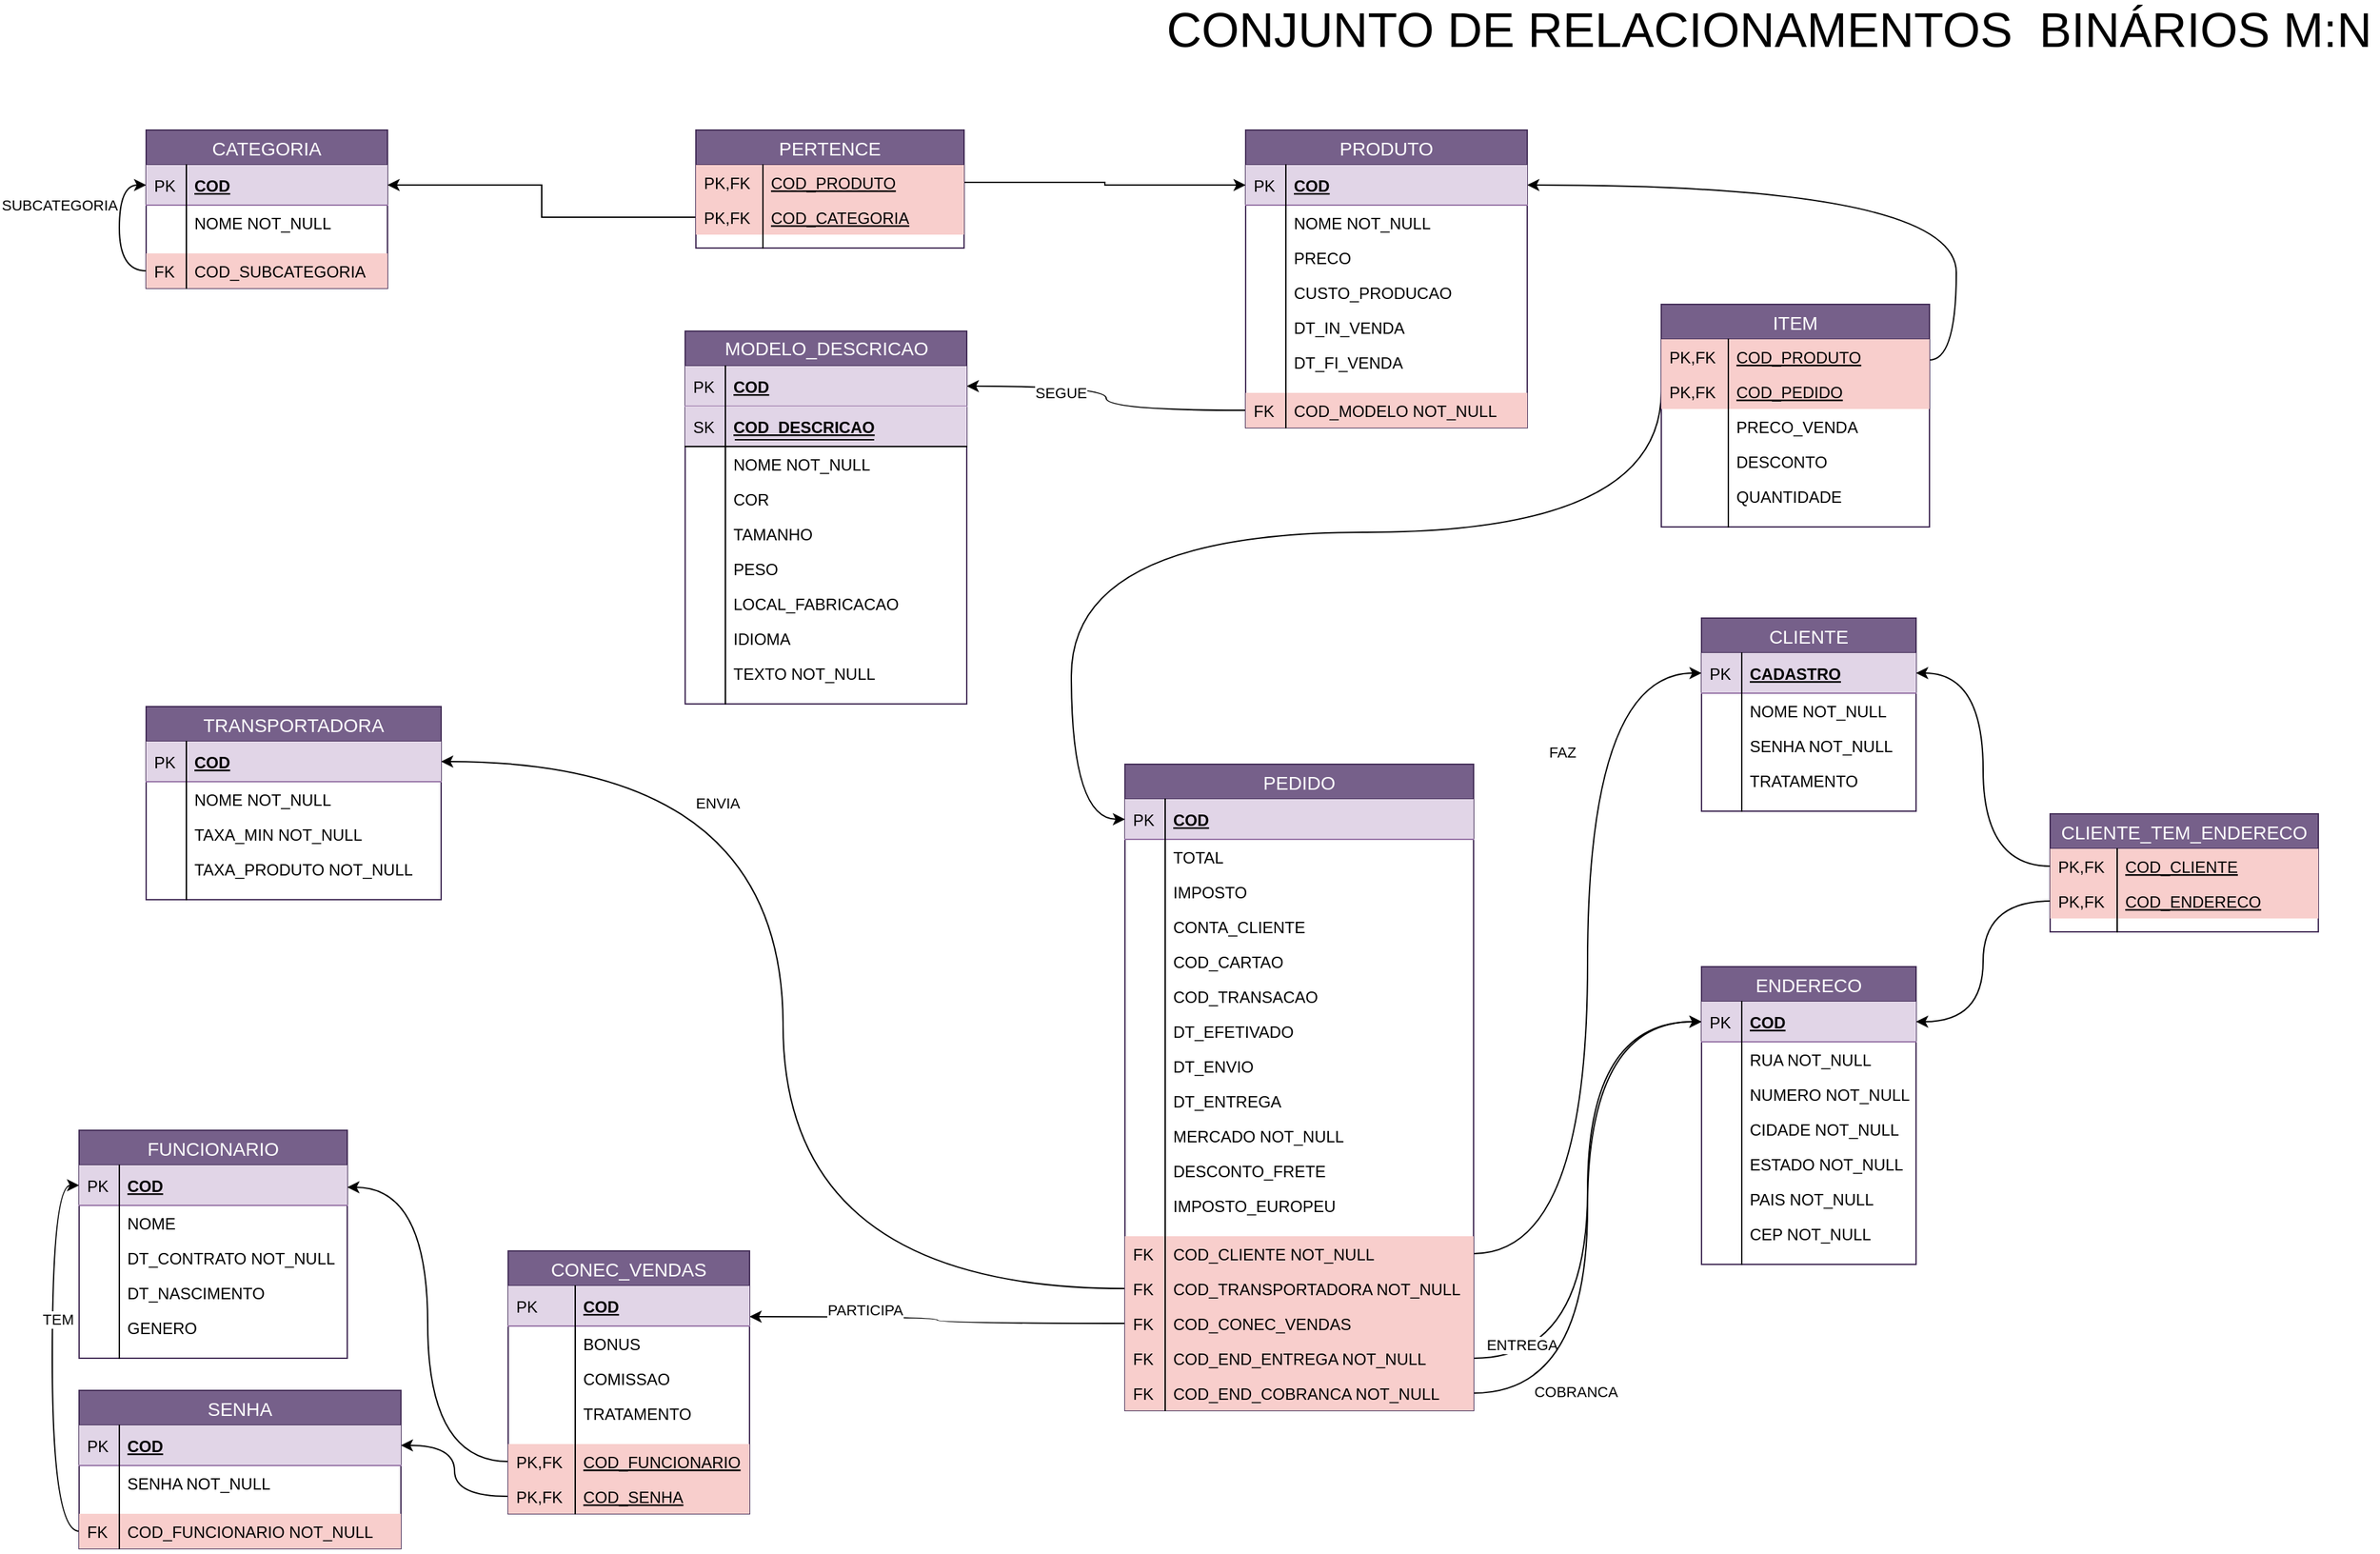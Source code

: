 <mxfile version="13.1.3">
    <diagram id="6hGFLwfOUW9BJ-s0fimq" name="Page-1">
        <mxGraphModel dx="1304" dy="998" grid="1" gridSize="10" guides="1" tooltips="1" connect="1" arrows="1" fold="1" page="1" pageScale="1" pageWidth="1920" pageHeight="1200" math="0" shadow="0">
            <root>
                <mxCell id="0"/>
                <mxCell id="1" parent="0"/>
                <mxCell id="231" style="edgeStyle=orthogonalEdgeStyle;orthogonalLoop=1;jettySize=auto;html=1;exitX=0;exitY=0.5;exitDx=0;exitDy=0;entryX=1;entryY=0.25;entryDx=0;entryDy=0;curved=1;" parent="1" source="223" target="112" edge="1">
                    <mxGeometry relative="1" as="geometry"/>
                </mxCell>
                <mxCell id="232" style="edgeStyle=orthogonalEdgeStyle;orthogonalLoop=1;jettySize=auto;html=1;exitX=0;exitY=0.5;exitDx=0;exitDy=0;entryX=1;entryY=0.5;entryDx=0;entryDy=0;curved=1;" parent="1" source="225" target="124" edge="1">
                    <mxGeometry relative="1" as="geometry"/>
                </mxCell>
                <mxCell id="238" value="&lt;font style=&quot;font-size: 36px&quot;&gt;CONJUNTO DE RELACIONAMENTOS&amp;nbsp; BINÁRIOS M:N&lt;/font&gt;" style="text;html=1;align=center;verticalAlign=middle;resizable=0;points=[];autosize=1;" parent="1" vertex="1">
                    <mxGeometry x="865" y="20" width="910" height="30" as="geometry"/>
                </mxCell>
                <mxCell id="259" style="edgeStyle=orthogonalEdgeStyle;orthogonalLoop=1;jettySize=auto;html=1;entryX=1;entryY=0.5;entryDx=0;entryDy=0;curved=1;" parent="1" source="257" target="14" edge="1">
                    <mxGeometry relative="1" as="geometry"/>
                </mxCell>
                <mxCell id="285" value="SEGUE" style="edgeLabel;html=1;align=center;verticalAlign=middle;resizable=0;points=[];" parent="259" vertex="1" connectable="0">
                    <mxGeometry x="0.385" y="5" relative="1" as="geometry">
                        <mxPoint as="offset"/>
                    </mxGeometry>
                </mxCell>
                <mxCell id="269" style="edgeStyle=orthogonalEdgeStyle;curved=1;orthogonalLoop=1;jettySize=auto;html=1;entryX=1;entryY=0.5;entryDx=0;entryDy=0;" parent="1" source="263" target="47" edge="1">
                    <mxGeometry relative="1" as="geometry"/>
                </mxCell>
                <mxCell id="281" value="ENVIA" style="edgeLabel;html=1;align=center;verticalAlign=middle;resizable=0;points=[];" parent="269" vertex="1" connectable="0">
                    <mxGeometry x="0.544" y="31" relative="1" as="geometry">
                        <mxPoint as="offset"/>
                    </mxGeometry>
                </mxCell>
                <mxCell id="270" style="edgeStyle=orthogonalEdgeStyle;curved=1;orthogonalLoop=1;jettySize=auto;html=1;entryX=1;entryY=0.25;entryDx=0;entryDy=0;" parent="1" source="267" target="212" edge="1">
                    <mxGeometry relative="1" as="geometry"/>
                </mxCell>
                <mxCell id="282" value="PARTICIPA" style="edgeLabel;html=1;align=center;verticalAlign=middle;resizable=0;points=[];" parent="270" vertex="1" connectable="0">
                    <mxGeometry x="0.396" y="-5" relative="1" as="geometry">
                        <mxPoint as="offset"/>
                    </mxGeometry>
                </mxCell>
                <mxCell id="273" style="edgeStyle=orthogonalEdgeStyle;curved=1;orthogonalLoop=1;jettySize=auto;html=1;entryX=0;entryY=0.5;entryDx=0;entryDy=0;" parent="1" source="271" target="102" edge="1">
                    <mxGeometry relative="1" as="geometry"/>
                </mxCell>
                <mxCell id="280" value="FAZ&lt;br&gt;" style="edgeLabel;html=1;align=center;verticalAlign=middle;resizable=0;points=[];" parent="273" vertex="1" connectable="0">
                    <mxGeometry x="0.522" y="19" relative="1" as="geometry">
                        <mxPoint as="offset"/>
                    </mxGeometry>
                </mxCell>
                <mxCell id="278" style="edgeStyle=orthogonalEdgeStyle;curved=1;orthogonalLoop=1;jettySize=auto;html=1;entryX=0;entryY=0.5;entryDx=0;entryDy=0;" parent="1" source="274" target="91" edge="1">
                    <mxGeometry relative="1" as="geometry"/>
                </mxCell>
                <mxCell id="283" value="ENTREGA" style="edgeLabel;html=1;align=right;verticalAlign=bottom;resizable=0;points=[];" parent="278" vertex="1" connectable="0">
                    <mxGeometry x="-0.588" y="22" relative="1" as="geometry">
                        <mxPoint as="offset"/>
                    </mxGeometry>
                </mxCell>
                <mxCell id="279" style="edgeStyle=orthogonalEdgeStyle;curved=1;orthogonalLoop=1;jettySize=auto;html=1;" parent="1" source="276" target="91" edge="1">
                    <mxGeometry relative="1" as="geometry"/>
                </mxCell>
                <mxCell id="284" value="COBRANCA" style="edgeLabel;html=1;align=center;verticalAlign=top;resizable=0;points=[];" parent="279" vertex="1" connectable="0">
                    <mxGeometry x="-0.662" y="14" relative="1" as="geometry">
                        <mxPoint as="offset"/>
                    </mxGeometry>
                </mxCell>
                <mxCell id="90" value="ENDERECO" style="swimlane;fontStyle=0;childLayout=stackLayout;horizontal=1;startSize=26;horizontalStack=0;resizeParent=1;resizeParentMax=0;resizeLast=0;collapsible=1;marginBottom=0;align=center;fontSize=14;fillColor=#76608a;strokeColor=#432D57;swimlaneFillColor=none;fontColor=#ffffff;" parent="1" vertex="1">
                    <mxGeometry x="1270" y="734" width="160" height="222" as="geometry"/>
                </mxCell>
                <mxCell id="91" value="COD" style="shape=partialRectangle;top=0;left=0;right=0;bottom=1;align=left;verticalAlign=middle;fillColor=#e1d5e7;spacingLeft=34;spacingRight=4;overflow=hidden;rotatable=0;points=[[0,0.5],[1,0.5]];portConstraint=eastwest;dropTarget=0;fontStyle=5;fontSize=12;strokeColor=#9673a6;" parent="90" vertex="1">
                    <mxGeometry y="26" width="160" height="30" as="geometry"/>
                </mxCell>
                <mxCell id="92" value="PK" style="shape=partialRectangle;top=0;left=0;bottom=0;fillColor=none;align=left;verticalAlign=middle;spacingLeft=4;spacingRight=4;overflow=hidden;rotatable=0;points=[];portConstraint=eastwest;part=1;fontSize=12;" parent="91" vertex="1" connectable="0">
                    <mxGeometry width="30" height="30" as="geometry"/>
                </mxCell>
                <mxCell id="93" value="RUA NOT_NULL" style="shape=partialRectangle;top=0;left=0;right=0;bottom=0;align=left;verticalAlign=top;fillColor=none;spacingLeft=34;spacingRight=4;overflow=hidden;rotatable=0;points=[[0,0.5],[1,0.5]];portConstraint=eastwest;dropTarget=0;fontSize=12;" parent="90" vertex="1">
                    <mxGeometry y="56" width="160" height="26" as="geometry"/>
                </mxCell>
                <mxCell id="94" value="" style="shape=partialRectangle;top=0;left=0;bottom=0;fillColor=none;align=left;verticalAlign=top;spacingLeft=4;spacingRight=4;overflow=hidden;rotatable=0;points=[];portConstraint=eastwest;part=1;fontSize=12;" parent="93" vertex="1" connectable="0">
                    <mxGeometry width="30" height="26" as="geometry"/>
                </mxCell>
                <mxCell id="95" value="NUMERO NOT_NULL" style="shape=partialRectangle;top=0;left=0;right=0;bottom=0;align=left;verticalAlign=top;fillColor=none;spacingLeft=34;spacingRight=4;overflow=hidden;rotatable=0;points=[[0,0.5],[1,0.5]];portConstraint=eastwest;dropTarget=0;fontSize=12;" parent="90" vertex="1">
                    <mxGeometry y="82" width="160" height="26" as="geometry"/>
                </mxCell>
                <mxCell id="96" value="" style="shape=partialRectangle;top=0;left=0;bottom=0;fillColor=none;align=left;verticalAlign=top;spacingLeft=4;spacingRight=4;overflow=hidden;rotatable=0;points=[];portConstraint=eastwest;part=1;fontSize=12;" parent="95" vertex="1" connectable="0">
                    <mxGeometry width="30" height="26" as="geometry"/>
                </mxCell>
                <mxCell id="97" value="CIDADE NOT_NULL" style="shape=partialRectangle;top=0;left=0;right=0;bottom=0;align=left;verticalAlign=top;fillColor=none;spacingLeft=34;spacingRight=4;overflow=hidden;rotatable=0;points=[[0,0.5],[1,0.5]];portConstraint=eastwest;dropTarget=0;fontSize=12;" parent="90" vertex="1">
                    <mxGeometry y="108" width="160" height="26" as="geometry"/>
                </mxCell>
                <mxCell id="98" value="" style="shape=partialRectangle;top=0;left=0;bottom=0;fillColor=none;align=left;verticalAlign=top;spacingLeft=4;spacingRight=4;overflow=hidden;rotatable=0;points=[];portConstraint=eastwest;part=1;fontSize=12;" parent="97" vertex="1" connectable="0">
                    <mxGeometry width="30" height="26" as="geometry"/>
                </mxCell>
                <mxCell id="156" value="ESTADO NOT_NULL" style="shape=partialRectangle;top=0;left=0;right=0;bottom=0;align=left;verticalAlign=top;fillColor=none;spacingLeft=34;spacingRight=4;overflow=hidden;rotatable=0;points=[[0,0.5],[1,0.5]];portConstraint=eastwest;dropTarget=0;fontSize=12;" parent="90" vertex="1">
                    <mxGeometry y="134" width="160" height="26" as="geometry"/>
                </mxCell>
                <mxCell id="157" value="" style="shape=partialRectangle;top=0;left=0;bottom=0;fillColor=none;align=left;verticalAlign=top;spacingLeft=4;spacingRight=4;overflow=hidden;rotatable=0;points=[];portConstraint=eastwest;part=1;fontSize=12;" parent="156" vertex="1" connectable="0">
                    <mxGeometry width="30" height="26" as="geometry"/>
                </mxCell>
                <mxCell id="158" value="PAIS NOT_NULL" style="shape=partialRectangle;top=0;left=0;right=0;bottom=0;align=left;verticalAlign=top;fillColor=none;spacingLeft=34;spacingRight=4;overflow=hidden;rotatable=0;points=[[0,0.5],[1,0.5]];portConstraint=eastwest;dropTarget=0;fontSize=12;" parent="90" vertex="1">
                    <mxGeometry y="160" width="160" height="26" as="geometry"/>
                </mxCell>
                <mxCell id="159" value="" style="shape=partialRectangle;top=0;left=0;bottom=0;fillColor=none;align=left;verticalAlign=top;spacingLeft=4;spacingRight=4;overflow=hidden;rotatable=0;points=[];portConstraint=eastwest;part=1;fontSize=12;" parent="158" vertex="1" connectable="0">
                    <mxGeometry width="30" height="26" as="geometry"/>
                </mxCell>
                <mxCell id="160" value="CEP NOT_NULL" style="shape=partialRectangle;top=0;left=0;right=0;bottom=0;align=left;verticalAlign=top;fillColor=none;spacingLeft=34;spacingRight=4;overflow=hidden;rotatable=0;points=[[0,0.5],[1,0.5]];portConstraint=eastwest;dropTarget=0;fontSize=12;" parent="90" vertex="1">
                    <mxGeometry y="186" width="160" height="26" as="geometry"/>
                </mxCell>
                <mxCell id="161" value="" style="shape=partialRectangle;top=0;left=0;bottom=0;fillColor=none;align=left;verticalAlign=top;spacingLeft=4;spacingRight=4;overflow=hidden;rotatable=0;points=[];portConstraint=eastwest;part=1;fontSize=12;" parent="160" vertex="1" connectable="0">
                    <mxGeometry width="30" height="26" as="geometry"/>
                </mxCell>
                <mxCell id="99" value="" style="shape=partialRectangle;top=0;left=0;right=0;bottom=0;align=left;verticalAlign=top;fillColor=none;spacingLeft=34;spacingRight=4;overflow=hidden;rotatable=0;points=[[0,0.5],[1,0.5]];portConstraint=eastwest;dropTarget=0;fontSize=12;" parent="90" vertex="1">
                    <mxGeometry y="212" width="160" height="10" as="geometry"/>
                </mxCell>
                <mxCell id="100" value="" style="shape=partialRectangle;top=0;left=0;bottom=0;fillColor=none;align=left;verticalAlign=top;spacingLeft=4;spacingRight=4;overflow=hidden;rotatable=0;points=[];portConstraint=eastwest;part=1;fontSize=12;" parent="99" vertex="1" connectable="0">
                    <mxGeometry width="30" height="10" as="geometry"/>
                </mxCell>
                <mxCell id="289" style="edgeStyle=orthogonalEdgeStyle;curved=1;orthogonalLoop=1;jettySize=auto;html=1;entryX=0;entryY=0.5;entryDx=0;entryDy=0;" parent="1" source="287" target="113" edge="1">
                    <mxGeometry relative="1" as="geometry"/>
                </mxCell>
                <mxCell id="290" value="TEM" style="edgeLabel;html=1;align=center;verticalAlign=middle;resizable=0;points=[];" parent="289" vertex="1" connectable="0">
                    <mxGeometry x="0.197" y="-4" relative="1" as="geometry">
                        <mxPoint as="offset"/>
                    </mxGeometry>
                </mxCell>
                <mxCell id="101" value="CLIENTE" style="swimlane;fontStyle=0;childLayout=stackLayout;horizontal=1;startSize=26;horizontalStack=0;resizeParent=1;resizeParentMax=0;resizeLast=0;collapsible=1;marginBottom=0;align=center;fontSize=14;fillColor=#76608a;strokeColor=#432D57;swimlaneFillColor=none;fontColor=#ffffff;" parent="1" vertex="1">
                    <mxGeometry x="1270" y="474" width="160" height="144" as="geometry"/>
                </mxCell>
                <mxCell id="102" value="CADASTRO" style="shape=partialRectangle;top=0;left=0;right=0;bottom=1;align=left;verticalAlign=middle;fillColor=#e1d5e7;spacingLeft=34;spacingRight=4;overflow=hidden;rotatable=0;points=[[0,0.5],[1,0.5]];portConstraint=eastwest;dropTarget=0;fontStyle=5;fontSize=12;strokeColor=#9673a6;" parent="101" vertex="1">
                    <mxGeometry y="26" width="160" height="30" as="geometry"/>
                </mxCell>
                <mxCell id="103" value="PK" style="shape=partialRectangle;top=0;left=0;bottom=0;fillColor=none;align=left;verticalAlign=middle;spacingLeft=4;spacingRight=4;overflow=hidden;rotatable=0;points=[];portConstraint=eastwest;part=1;fontSize=12;" parent="102" vertex="1" connectable="0">
                    <mxGeometry width="30" height="30" as="geometry"/>
                </mxCell>
                <mxCell id="104" value="NOME NOT_NULL" style="shape=partialRectangle;top=0;left=0;right=0;bottom=0;align=left;verticalAlign=top;fillColor=none;spacingLeft=34;spacingRight=4;overflow=hidden;rotatable=0;points=[[0,0.5],[1,0.5]];portConstraint=eastwest;dropTarget=0;fontSize=12;" parent="101" vertex="1">
                    <mxGeometry y="56" width="160" height="26" as="geometry"/>
                </mxCell>
                <mxCell id="105" value="" style="shape=partialRectangle;top=0;left=0;bottom=0;fillColor=none;align=left;verticalAlign=top;spacingLeft=4;spacingRight=4;overflow=hidden;rotatable=0;points=[];portConstraint=eastwest;part=1;fontSize=12;" parent="104" vertex="1" connectable="0">
                    <mxGeometry width="30" height="26" as="geometry"/>
                </mxCell>
                <mxCell id="106" value="SENHA NOT_NULL" style="shape=partialRectangle;top=0;left=0;right=0;bottom=0;align=left;verticalAlign=top;fillColor=none;spacingLeft=34;spacingRight=4;overflow=hidden;rotatable=0;points=[[0,0.5],[1,0.5]];portConstraint=eastwest;dropTarget=0;fontSize=12;" parent="101" vertex="1">
                    <mxGeometry y="82" width="160" height="26" as="geometry"/>
                </mxCell>
                <mxCell id="107" value="" style="shape=partialRectangle;top=0;left=0;bottom=0;fillColor=none;align=left;verticalAlign=top;spacingLeft=4;spacingRight=4;overflow=hidden;rotatable=0;points=[];portConstraint=eastwest;part=1;fontSize=12;" parent="106" vertex="1" connectable="0">
                    <mxGeometry width="30" height="26" as="geometry"/>
                </mxCell>
                <mxCell id="108" value="TRATAMENTO " style="shape=partialRectangle;top=0;left=0;right=0;bottom=0;align=left;verticalAlign=top;fillColor=none;spacingLeft=34;spacingRight=4;overflow=hidden;rotatable=0;points=[[0,0.5],[1,0.5]];portConstraint=eastwest;dropTarget=0;fontSize=12;" parent="101" vertex="1">
                    <mxGeometry y="108" width="160" height="26" as="geometry"/>
                </mxCell>
                <mxCell id="109" value="" style="shape=partialRectangle;top=0;left=0;bottom=0;fillColor=none;align=left;verticalAlign=top;spacingLeft=4;spacingRight=4;overflow=hidden;rotatable=0;points=[];portConstraint=eastwest;part=1;fontSize=12;" parent="108" vertex="1" connectable="0">
                    <mxGeometry width="30" height="26" as="geometry"/>
                </mxCell>
                <mxCell id="110" value="" style="shape=partialRectangle;top=0;left=0;right=0;bottom=0;align=left;verticalAlign=top;fillColor=none;spacingLeft=34;spacingRight=4;overflow=hidden;rotatable=0;points=[[0,0.5],[1,0.5]];portConstraint=eastwest;dropTarget=0;fontSize=12;" parent="101" vertex="1">
                    <mxGeometry y="134" width="160" height="10" as="geometry"/>
                </mxCell>
                <mxCell id="111" value="" style="shape=partialRectangle;top=0;left=0;bottom=0;fillColor=none;align=left;verticalAlign=top;spacingLeft=4;spacingRight=4;overflow=hidden;rotatable=0;points=[];portConstraint=eastwest;part=1;fontSize=12;" parent="110" vertex="1" connectable="0">
                    <mxGeometry width="30" height="10" as="geometry"/>
                </mxCell>
                <mxCell id="308" value="CLIENTE_TEM_ENDERECO" style="swimlane;fontStyle=0;childLayout=stackLayout;horizontal=1;startSize=26;horizontalStack=0;resizeParent=1;resizeParentMax=0;resizeLast=0;collapsible=1;marginBottom=0;align=center;fontSize=14;fillColor=#76608a;strokeColor=#432D57;swimlaneFillColor=none;fontColor=#ffffff;" parent="1" vertex="1">
                    <mxGeometry x="1530" y="620" width="200" height="88" as="geometry"/>
                </mxCell>
                <mxCell id="319" value="COD_CLIENTE" style="shape=partialRectangle;top=0;left=0;right=0;bottom=0;align=left;verticalAlign=top;fillColor=#f8cecc;spacingLeft=54;spacingRight=4;overflow=hidden;rotatable=0;points=[[0,0.5],[1,0.5]];portConstraint=eastwest;dropTarget=0;fontSize=12;strokeColor=#b85450;fontStyle=4" parent="308" vertex="1">
                    <mxGeometry y="26" width="200" height="26" as="geometry"/>
                </mxCell>
                <mxCell id="320" value="PK,FK" style="shape=partialRectangle;top=0;left=0;bottom=0;fillColor=none;align=left;verticalAlign=top;spacingLeft=4;spacingRight=4;overflow=hidden;rotatable=0;points=[];portConstraint=eastwest;part=1;fontSize=12;" parent="319" vertex="1" connectable="0">
                    <mxGeometry width="50" height="26" as="geometry"/>
                </mxCell>
                <mxCell id="321" value="COD_ENDERECO" style="shape=partialRectangle;top=0;left=0;right=0;bottom=0;align=left;verticalAlign=top;fillColor=#f8cecc;spacingLeft=54;spacingRight=4;overflow=hidden;rotatable=0;points=[[0,0.5],[1,0.5]];portConstraint=eastwest;dropTarget=0;fontSize=12;strokeColor=#b85450;fontStyle=4" parent="308" vertex="1">
                    <mxGeometry y="52" width="200" height="26" as="geometry"/>
                </mxCell>
                <mxCell id="322" value="PK,FK" style="shape=partialRectangle;top=0;left=0;bottom=0;fillColor=none;align=left;verticalAlign=top;spacingLeft=4;spacingRight=4;overflow=hidden;rotatable=0;points=[];portConstraint=eastwest;part=1;fontSize=12;" parent="321" vertex="1" connectable="0">
                    <mxGeometry width="50" height="26" as="geometry"/>
                </mxCell>
                <mxCell id="317" value="" style="shape=partialRectangle;top=0;left=0;right=0;bottom=0;align=left;verticalAlign=top;fillColor=none;spacingLeft=34;spacingRight=4;overflow=hidden;rotatable=0;points=[[0,0.5],[1,0.5]];portConstraint=eastwest;dropTarget=0;fontSize=12;" parent="308" vertex="1">
                    <mxGeometry y="78" width="200" height="10" as="geometry"/>
                </mxCell>
                <mxCell id="318" value="" style="shape=partialRectangle;top=0;left=0;bottom=0;fillColor=none;align=left;verticalAlign=top;spacingLeft=4;spacingRight=4;overflow=hidden;rotatable=0;points=[];portConstraint=eastwest;part=1;fontSize=12;" parent="317" vertex="1" connectable="0">
                    <mxGeometry width="50" height="10" as="geometry"/>
                </mxCell>
                <mxCell id="323" style="edgeStyle=orthogonalEdgeStyle;curved=1;orthogonalLoop=1;jettySize=auto;html=1;entryX=1;entryY=0.5;entryDx=0;entryDy=0;" parent="1" source="319" target="102" edge="1">
                    <mxGeometry relative="1" as="geometry"/>
                </mxCell>
                <mxCell id="324" style="edgeStyle=orthogonalEdgeStyle;curved=1;orthogonalLoop=1;jettySize=auto;html=1;entryX=1;entryY=0.5;entryDx=0;entryDy=0;" parent="1" source="321" target="91" edge="1">
                    <mxGeometry relative="1" as="geometry"/>
                </mxCell>
                <mxCell id="183" value="PEDIDO" style="swimlane;fontStyle=0;childLayout=stackLayout;horizontal=1;startSize=26;horizontalStack=0;resizeParent=1;resizeParentMax=0;resizeLast=0;collapsible=1;marginBottom=0;align=center;fontSize=14;fillColor=#76608a;strokeColor=#432D57;swimlaneFillColor=none;fontColor=#ffffff;" parent="1" vertex="1">
                    <mxGeometry x="840" y="583" width="260" height="482" as="geometry"/>
                </mxCell>
                <mxCell id="184" value="COD" style="shape=partialRectangle;top=0;left=0;right=0;bottom=1;align=left;verticalAlign=middle;fillColor=#e1d5e7;spacingLeft=34;spacingRight=4;overflow=hidden;rotatable=0;points=[[0,0.5],[1,0.5]];portConstraint=eastwest;dropTarget=0;fontStyle=5;fontSize=12;strokeColor=#9673a6;" parent="183" vertex="1">
                    <mxGeometry y="26" width="260" height="30" as="geometry"/>
                </mxCell>
                <mxCell id="185" value="PK" style="shape=partialRectangle;top=0;left=0;bottom=0;fillColor=none;align=left;verticalAlign=middle;spacingLeft=4;spacingRight=4;overflow=hidden;rotatable=0;points=[];portConstraint=eastwest;part=1;fontSize=12;" parent="184" vertex="1" connectable="0">
                    <mxGeometry width="30" height="30" as="geometry"/>
                </mxCell>
                <mxCell id="186" value="TOTAL" style="shape=partialRectangle;top=0;left=0;right=0;bottom=0;align=left;verticalAlign=top;fillColor=none;spacingLeft=34;spacingRight=4;overflow=hidden;rotatable=0;points=[[0,0.5],[1,0.5]];portConstraint=eastwest;dropTarget=0;fontSize=12;" parent="183" vertex="1">
                    <mxGeometry y="56" width="260" height="26" as="geometry"/>
                </mxCell>
                <mxCell id="187" value="" style="shape=partialRectangle;top=0;left=0;bottom=0;fillColor=none;align=left;verticalAlign=top;spacingLeft=4;spacingRight=4;overflow=hidden;rotatable=0;points=[];portConstraint=eastwest;part=1;fontSize=12;" parent="186" vertex="1" connectable="0">
                    <mxGeometry width="30" height="26" as="geometry"/>
                </mxCell>
                <mxCell id="188" value="IMPOSTO" style="shape=partialRectangle;top=0;left=0;right=0;bottom=0;align=left;verticalAlign=top;fillColor=none;spacingLeft=34;spacingRight=4;overflow=hidden;rotatable=0;points=[[0,0.5],[1,0.5]];portConstraint=eastwest;dropTarget=0;fontSize=12;" parent="183" vertex="1">
                    <mxGeometry y="82" width="260" height="26" as="geometry"/>
                </mxCell>
                <mxCell id="189" value="" style="shape=partialRectangle;top=0;left=0;bottom=0;fillColor=none;align=left;verticalAlign=top;spacingLeft=4;spacingRight=4;overflow=hidden;rotatable=0;points=[];portConstraint=eastwest;part=1;fontSize=12;" parent="188" vertex="1" connectable="0">
                    <mxGeometry width="30" height="26" as="geometry"/>
                </mxCell>
                <mxCell id="190" value="CONTA_CLIENTE" style="shape=partialRectangle;top=0;left=0;right=0;bottom=0;align=left;verticalAlign=top;fillColor=none;spacingLeft=34;spacingRight=4;overflow=hidden;rotatable=0;points=[[0,0.5],[1,0.5]];portConstraint=eastwest;dropTarget=0;fontSize=12;" parent="183" vertex="1">
                    <mxGeometry y="108" width="260" height="26" as="geometry"/>
                </mxCell>
                <mxCell id="191" value="" style="shape=partialRectangle;top=0;left=0;bottom=0;fillColor=none;align=left;verticalAlign=top;spacingLeft=4;spacingRight=4;overflow=hidden;rotatable=0;points=[];portConstraint=eastwest;part=1;fontSize=12;" parent="190" vertex="1" connectable="0">
                    <mxGeometry width="30" height="26" as="geometry"/>
                </mxCell>
                <mxCell id="192" value="COD_CARTAO&#10;" style="shape=partialRectangle;top=0;left=0;right=0;bottom=0;align=left;verticalAlign=top;fillColor=none;spacingLeft=34;spacingRight=4;overflow=hidden;rotatable=0;points=[[0,0.5],[1,0.5]];portConstraint=eastwest;dropTarget=0;fontSize=12;" parent="183" vertex="1">
                    <mxGeometry y="134" width="260" height="26" as="geometry"/>
                </mxCell>
                <mxCell id="193" value="" style="shape=partialRectangle;top=0;left=0;bottom=0;fillColor=none;align=left;verticalAlign=top;spacingLeft=4;spacingRight=4;overflow=hidden;rotatable=0;points=[];portConstraint=eastwest;part=1;fontSize=12;" parent="192" vertex="1" connectable="0">
                    <mxGeometry width="30" height="26" as="geometry"/>
                </mxCell>
                <mxCell id="194" value="COD_TRANSACAO" style="shape=partialRectangle;top=0;left=0;right=0;bottom=0;align=left;verticalAlign=top;fillColor=none;spacingLeft=34;spacingRight=4;overflow=hidden;rotatable=0;points=[[0,0.5],[1,0.5]];portConstraint=eastwest;dropTarget=0;fontSize=12;" parent="183" vertex="1">
                    <mxGeometry y="160" width="260" height="26" as="geometry"/>
                </mxCell>
                <mxCell id="195" value="" style="shape=partialRectangle;top=0;left=0;bottom=0;fillColor=none;align=left;verticalAlign=top;spacingLeft=4;spacingRight=4;overflow=hidden;rotatable=0;points=[];portConstraint=eastwest;part=1;fontSize=12;" parent="194" vertex="1" connectable="0">
                    <mxGeometry width="30" height="26" as="geometry"/>
                </mxCell>
                <mxCell id="196" value="DT_EFETIVADO&#10;" style="shape=partialRectangle;top=0;left=0;right=0;bottom=0;align=left;verticalAlign=top;fillColor=none;spacingLeft=34;spacingRight=4;overflow=hidden;rotatable=0;points=[[0,0.5],[1,0.5]];portConstraint=eastwest;dropTarget=0;fontSize=12;" parent="183" vertex="1">
                    <mxGeometry y="186" width="260" height="26" as="geometry"/>
                </mxCell>
                <mxCell id="197" value="" style="shape=partialRectangle;top=0;left=0;bottom=0;fillColor=none;align=left;verticalAlign=top;spacingLeft=4;spacingRight=4;overflow=hidden;rotatable=0;points=[];portConstraint=eastwest;part=1;fontSize=12;" parent="196" vertex="1" connectable="0">
                    <mxGeometry width="30" height="26" as="geometry"/>
                </mxCell>
                <mxCell id="198" value="DT_ENVIO" style="shape=partialRectangle;top=0;left=0;right=0;bottom=0;align=left;verticalAlign=top;fillColor=none;spacingLeft=34;spacingRight=4;overflow=hidden;rotatable=0;points=[[0,0.5],[1,0.5]];portConstraint=eastwest;dropTarget=0;fontSize=12;" parent="183" vertex="1">
                    <mxGeometry y="212" width="260" height="26" as="geometry"/>
                </mxCell>
                <mxCell id="199" value="" style="shape=partialRectangle;top=0;left=0;bottom=0;fillColor=none;align=left;verticalAlign=top;spacingLeft=4;spacingRight=4;overflow=hidden;rotatable=0;points=[];portConstraint=eastwest;part=1;fontSize=12;" parent="198" vertex="1" connectable="0">
                    <mxGeometry width="30" height="26" as="geometry"/>
                </mxCell>
                <mxCell id="200" value="DT_ENTREGA" style="shape=partialRectangle;top=0;left=0;right=0;bottom=0;align=left;verticalAlign=top;fillColor=none;spacingLeft=34;spacingRight=4;overflow=hidden;rotatable=0;points=[[0,0.5],[1,0.5]];portConstraint=eastwest;dropTarget=0;fontSize=12;" parent="183" vertex="1">
                    <mxGeometry y="238" width="260" height="26" as="geometry"/>
                </mxCell>
                <mxCell id="201" value="" style="shape=partialRectangle;top=0;left=0;bottom=0;fillColor=none;align=left;verticalAlign=top;spacingLeft=4;spacingRight=4;overflow=hidden;rotatable=0;points=[];portConstraint=eastwest;part=1;fontSize=12;" parent="200" vertex="1" connectable="0">
                    <mxGeometry width="30" height="26" as="geometry"/>
                </mxCell>
                <mxCell id="204" value="MERCADO NOT_NULL" style="shape=partialRectangle;top=0;left=0;right=0;bottom=0;align=left;verticalAlign=top;fillColor=none;spacingLeft=34;spacingRight=4;overflow=hidden;rotatable=0;points=[[0,0.5],[1,0.5]];portConstraint=eastwest;dropTarget=0;fontSize=12;" parent="183" vertex="1">
                    <mxGeometry y="264" width="260" height="26" as="geometry"/>
                </mxCell>
                <mxCell id="205" value="" style="shape=partialRectangle;top=0;left=0;bottom=0;fillColor=none;align=left;verticalAlign=top;spacingLeft=4;spacingRight=4;overflow=hidden;rotatable=0;points=[];portConstraint=eastwest;part=1;fontSize=12;" parent="204" vertex="1" connectable="0">
                    <mxGeometry width="30" height="26" as="geometry"/>
                </mxCell>
                <mxCell id="206" value="DESCONTO_FRETE" style="shape=partialRectangle;top=0;left=0;right=0;bottom=0;align=left;verticalAlign=top;fillColor=none;spacingLeft=34;spacingRight=4;overflow=hidden;rotatable=0;points=[[0,0.5],[1,0.5]];portConstraint=eastwest;dropTarget=0;fontSize=12;" parent="183" vertex="1">
                    <mxGeometry y="290" width="260" height="26" as="geometry"/>
                </mxCell>
                <mxCell id="207" value="" style="shape=partialRectangle;top=0;left=0;bottom=0;fillColor=none;align=left;verticalAlign=top;spacingLeft=4;spacingRight=4;overflow=hidden;rotatable=0;points=[];portConstraint=eastwest;part=1;fontSize=12;" parent="206" vertex="1" connectable="0">
                    <mxGeometry width="30" height="26" as="geometry"/>
                </mxCell>
                <mxCell id="208" value="IMPOSTO_EUROPEU&#10;" style="shape=partialRectangle;top=0;left=0;right=0;bottom=0;align=left;verticalAlign=top;fillColor=none;spacingLeft=34;spacingRight=4;overflow=hidden;rotatable=0;points=[[0,0.5],[1,0.5]];portConstraint=eastwest;dropTarget=0;fontSize=12;" parent="183" vertex="1">
                    <mxGeometry y="316" width="260" height="26" as="geometry"/>
                </mxCell>
                <mxCell id="209" value="" style="shape=partialRectangle;top=0;left=0;bottom=0;fillColor=none;align=left;verticalAlign=top;spacingLeft=4;spacingRight=4;overflow=hidden;rotatable=0;points=[];portConstraint=eastwest;part=1;fontSize=12;" parent="208" vertex="1" connectable="0">
                    <mxGeometry width="30" height="26" as="geometry"/>
                </mxCell>
                <mxCell id="202" value="" style="shape=partialRectangle;top=0;left=0;right=0;bottom=0;align=left;verticalAlign=top;fillColor=none;spacingLeft=34;spacingRight=4;overflow=hidden;rotatable=0;points=[[0,0.5],[1,0.5]];portConstraint=eastwest;dropTarget=0;fontSize=12;" parent="183" vertex="1">
                    <mxGeometry y="342" width="260" height="10" as="geometry"/>
                </mxCell>
                <mxCell id="203" value="" style="shape=partialRectangle;top=0;left=0;bottom=0;fillColor=none;align=left;verticalAlign=top;spacingLeft=4;spacingRight=4;overflow=hidden;rotatable=0;points=[];portConstraint=eastwest;part=1;fontSize=12;" parent="202" vertex="1" connectable="0">
                    <mxGeometry width="30" height="10" as="geometry"/>
                </mxCell>
                <mxCell id="271" value="COD_CLIENTE NOT_NULL" style="shape=partialRectangle;top=0;left=0;right=0;bottom=0;align=left;verticalAlign=top;fillColor=#f8cecc;spacingLeft=34;spacingRight=4;overflow=hidden;rotatable=0;points=[[0,0.5],[1,0.5]];portConstraint=eastwest;dropTarget=0;fontSize=12;strokeColor=#b85450;" parent="183" vertex="1">
                    <mxGeometry y="352" width="260" height="26" as="geometry"/>
                </mxCell>
                <mxCell id="272" value="FK" style="shape=partialRectangle;top=0;left=0;bottom=0;fillColor=none;align=left;verticalAlign=top;spacingLeft=4;spacingRight=4;overflow=hidden;rotatable=0;points=[];portConstraint=eastwest;part=1;fontSize=12;" parent="271" vertex="1" connectable="0">
                    <mxGeometry width="30" height="26" as="geometry"/>
                </mxCell>
                <mxCell id="263" value="COD_TRANSPORTADORA NOT_NULL" style="shape=partialRectangle;top=0;left=0;right=0;bottom=0;align=left;verticalAlign=top;fillColor=#f8cecc;spacingLeft=34;spacingRight=4;overflow=hidden;rotatable=0;points=[[0,0.5],[1,0.5]];portConstraint=eastwest;dropTarget=0;fontSize=12;strokeColor=#b85450;" parent="183" vertex="1">
                    <mxGeometry y="378" width="260" height="26" as="geometry"/>
                </mxCell>
                <mxCell id="264" value="FK" style="shape=partialRectangle;top=0;left=0;bottom=0;fillColor=none;align=left;verticalAlign=top;spacingLeft=4;spacingRight=4;overflow=hidden;rotatable=0;points=[];portConstraint=eastwest;part=1;fontSize=12;" parent="263" vertex="1" connectable="0">
                    <mxGeometry width="30" height="26" as="geometry"/>
                </mxCell>
                <mxCell id="267" value="COD_CONEC_VENDAS" style="shape=partialRectangle;top=0;left=0;right=0;bottom=0;align=left;verticalAlign=top;fillColor=#f8cecc;spacingLeft=34;spacingRight=4;overflow=hidden;rotatable=0;points=[[0,0.5],[1,0.5]];portConstraint=eastwest;dropTarget=0;fontSize=12;strokeColor=#b85450;" parent="183" vertex="1">
                    <mxGeometry y="404" width="260" height="26" as="geometry"/>
                </mxCell>
                <mxCell id="268" value="FK" style="shape=partialRectangle;top=0;left=0;bottom=0;fillColor=none;align=left;verticalAlign=top;spacingLeft=4;spacingRight=4;overflow=hidden;rotatable=0;points=[];portConstraint=eastwest;part=1;fontSize=12;" parent="267" vertex="1" connectable="0">
                    <mxGeometry width="30" height="26" as="geometry"/>
                </mxCell>
                <mxCell id="274" value="COD_END_ENTREGA NOT_NULL" style="shape=partialRectangle;top=0;left=0;right=0;bottom=0;align=left;verticalAlign=top;fillColor=#f8cecc;spacingLeft=34;spacingRight=4;overflow=hidden;rotatable=0;points=[[0,0.5],[1,0.5]];portConstraint=eastwest;dropTarget=0;fontSize=12;strokeColor=#b85450;" parent="183" vertex="1">
                    <mxGeometry y="430" width="260" height="26" as="geometry"/>
                </mxCell>
                <mxCell id="275" value="FK" style="shape=partialRectangle;top=0;left=0;bottom=0;fillColor=none;align=left;verticalAlign=top;spacingLeft=4;spacingRight=4;overflow=hidden;rotatable=0;points=[];portConstraint=eastwest;part=1;fontSize=12;" parent="274" vertex="1" connectable="0">
                    <mxGeometry width="30" height="26" as="geometry"/>
                </mxCell>
                <mxCell id="276" value="COD_END_COBRANCA NOT_NULL" style="shape=partialRectangle;top=0;left=0;right=0;bottom=0;align=left;verticalAlign=top;fillColor=#f8cecc;spacingLeft=34;spacingRight=4;overflow=hidden;rotatable=0;points=[[0,0.5],[1,0.5]];portConstraint=eastwest;dropTarget=0;fontSize=12;strokeColor=#b85450;" parent="183" vertex="1">
                    <mxGeometry y="456" width="260" height="26" as="geometry"/>
                </mxCell>
                <mxCell id="277" value="FK" style="shape=partialRectangle;top=0;left=0;bottom=0;fillColor=none;align=left;verticalAlign=top;spacingLeft=4;spacingRight=4;overflow=hidden;rotatable=0;points=[];portConstraint=eastwest;part=1;fontSize=12;" parent="276" vertex="1" connectable="0">
                    <mxGeometry width="30" height="26" as="geometry"/>
                </mxCell>
                <mxCell id="339" style="edgeStyle=orthogonalEdgeStyle;curved=1;orthogonalLoop=1;jettySize=auto;html=1;exitX=1;exitY=0.25;exitDx=0;exitDy=0;" parent="1" source="325" target="3" edge="1">
                    <mxGeometry relative="1" as="geometry"/>
                </mxCell>
                <mxCell id="340" style="edgeStyle=orthogonalEdgeStyle;curved=1;orthogonalLoop=1;jettySize=auto;html=1;entryX=0;entryY=0.5;entryDx=0;entryDy=0;exitX=0;exitY=0.5;exitDx=0;exitDy=0;" parent="1" source="328" target="184" edge="1">
                    <mxGeometry relative="1" as="geometry">
                        <mxPoint x="790" y="420" as="sourcePoint"/>
                        <Array as="points">
                            <mxPoint x="800" y="410"/>
                            <mxPoint x="800" y="624"/>
                        </Array>
                    </mxGeometry>
                </mxCell>
                <mxCell id="325" value="ITEM" style="swimlane;fontStyle=0;childLayout=stackLayout;horizontal=1;startSize=26;horizontalStack=0;resizeParent=1;resizeParentMax=0;resizeLast=0;collapsible=1;marginBottom=0;align=center;fontSize=14;fillColor=#76608a;strokeColor=#432D57;swimlaneFillColor=none;fontColor=#ffffff;" parent="1" vertex="1">
                    <mxGeometry x="1240" y="240" width="200" height="166" as="geometry"/>
                </mxCell>
                <mxCell id="326" value="COD_PRODUTO" style="shape=partialRectangle;top=0;left=0;right=0;bottom=0;align=left;verticalAlign=top;fillColor=#f8cecc;spacingLeft=54;spacingRight=4;overflow=hidden;rotatable=0;points=[[0,0.5],[1,0.5]];portConstraint=eastwest;dropTarget=0;fontSize=12;strokeColor=#b85450;fontStyle=4" parent="325" vertex="1">
                    <mxGeometry y="26" width="200" height="26" as="geometry"/>
                </mxCell>
                <mxCell id="327" value="PK,FK" style="shape=partialRectangle;top=0;left=0;bottom=0;fillColor=none;align=left;verticalAlign=top;spacingLeft=4;spacingRight=4;overflow=hidden;rotatable=0;points=[];portConstraint=eastwest;part=1;fontSize=12;" parent="326" vertex="1" connectable="0">
                    <mxGeometry width="50" height="26" as="geometry"/>
                </mxCell>
                <mxCell id="328" value="COD_PEDIDO" style="shape=partialRectangle;top=0;left=0;right=0;bottom=0;align=left;verticalAlign=top;fillColor=#f8cecc;spacingLeft=54;spacingRight=4;overflow=hidden;rotatable=0;points=[[0,0.5],[1,0.5]];portConstraint=eastwest;dropTarget=0;fontSize=12;strokeColor=#b85450;fontStyle=4" parent="325" vertex="1">
                    <mxGeometry y="52" width="200" height="26" as="geometry"/>
                </mxCell>
                <mxCell id="329" value="PK,FK" style="shape=partialRectangle;top=0;left=0;bottom=0;fillColor=none;align=left;verticalAlign=top;spacingLeft=4;spacingRight=4;overflow=hidden;rotatable=0;points=[];portConstraint=eastwest;part=1;fontSize=12;" parent="328" vertex="1" connectable="0">
                    <mxGeometry width="50" height="26" as="geometry"/>
                </mxCell>
                <mxCell id="332" value="PRECO_VENDA" style="shape=partialRectangle;top=0;left=0;right=0;bottom=0;align=left;verticalAlign=top;fillColor=none;spacingLeft=54;spacingRight=4;overflow=hidden;rotatable=0;points=[[0,0.5],[1,0.5]];portConstraint=eastwest;dropTarget=0;fontSize=12;" parent="325" vertex="1">
                    <mxGeometry y="78" width="200" height="26" as="geometry"/>
                </mxCell>
                <mxCell id="333" value="" style="shape=partialRectangle;top=0;left=0;bottom=0;fillColor=none;align=left;verticalAlign=top;spacingLeft=4;spacingRight=4;overflow=hidden;rotatable=0;points=[];portConstraint=eastwest;part=1;fontSize=12;" parent="332" vertex="1" connectable="0">
                    <mxGeometry width="50" height="26" as="geometry"/>
                </mxCell>
                <mxCell id="334" value="DESCONTO" style="shape=partialRectangle;top=0;left=0;right=0;bottom=0;align=left;verticalAlign=top;fillColor=none;spacingLeft=54;spacingRight=4;overflow=hidden;rotatable=0;points=[[0,0.5],[1,0.5]];portConstraint=eastwest;dropTarget=0;fontSize=12;" parent="325" vertex="1">
                    <mxGeometry y="104" width="200" height="26" as="geometry"/>
                </mxCell>
                <mxCell id="335" value="" style="shape=partialRectangle;top=0;left=0;bottom=0;fillColor=none;align=left;verticalAlign=top;spacingLeft=4;spacingRight=4;overflow=hidden;rotatable=0;points=[];portConstraint=eastwest;part=1;fontSize=12;" parent="334" vertex="1" connectable="0">
                    <mxGeometry width="50" height="26" as="geometry"/>
                </mxCell>
                <mxCell id="336" value="QUANTIDADE" style="shape=partialRectangle;top=0;left=0;right=0;bottom=0;align=left;verticalAlign=top;fillColor=none;spacingLeft=54;spacingRight=4;overflow=hidden;rotatable=0;points=[[0,0.5],[1,0.5]];portConstraint=eastwest;dropTarget=0;fontSize=12;" parent="325" vertex="1">
                    <mxGeometry y="130" width="200" height="26" as="geometry"/>
                </mxCell>
                <mxCell id="337" value="" style="shape=partialRectangle;top=0;left=0;bottom=0;fillColor=none;align=left;verticalAlign=top;spacingLeft=4;spacingRight=4;overflow=hidden;rotatable=0;points=[];portConstraint=eastwest;part=1;fontSize=12;" parent="336" vertex="1" connectable="0">
                    <mxGeometry width="50" height="26" as="geometry"/>
                </mxCell>
                <mxCell id="330" value="" style="shape=partialRectangle;top=0;left=0;right=0;bottom=0;align=left;verticalAlign=top;fillColor=none;spacingLeft=34;spacingRight=4;overflow=hidden;rotatable=0;points=[[0,0.5],[1,0.5]];portConstraint=eastwest;dropTarget=0;fontSize=12;" parent="325" vertex="1">
                    <mxGeometry y="156" width="200" height="10" as="geometry"/>
                </mxCell>
                <mxCell id="331" value="" style="shape=partialRectangle;top=0;left=0;bottom=0;fillColor=none;align=left;verticalAlign=top;spacingLeft=4;spacingRight=4;overflow=hidden;rotatable=0;points=[];portConstraint=eastwest;part=1;fontSize=12;" parent="330" vertex="1" connectable="0">
                    <mxGeometry width="50" height="10" as="geometry"/>
                </mxCell>
                <mxCell id="2" value="PRODUTO" style="swimlane;fontStyle=0;childLayout=stackLayout;horizontal=1;startSize=26;horizontalStack=0;resizeParent=1;resizeParentMax=0;resizeLast=0;collapsible=1;marginBottom=0;align=center;fontSize=14;fillColor=#76608a;strokeColor=#432D57;swimlaneFillColor=none;fontColor=#ffffff;" parent="1" vertex="1">
                    <mxGeometry x="930" y="110" width="210" height="222" as="geometry"/>
                </mxCell>
                <mxCell id="3" value="COD" style="shape=partialRectangle;top=0;left=0;right=0;bottom=1;align=left;verticalAlign=middle;fillColor=#e1d5e7;spacingLeft=34;spacingRight=4;overflow=hidden;rotatable=0;points=[[0,0.5],[1,0.5]];portConstraint=eastwest;dropTarget=0;fontStyle=5;fontSize=12;strokeColor=#9673a6;" parent="2" vertex="1">
                    <mxGeometry y="26" width="210" height="30" as="geometry"/>
                </mxCell>
                <mxCell id="4" value="PK" style="shape=partialRectangle;top=0;left=0;bottom=0;fillColor=none;align=left;verticalAlign=middle;spacingLeft=4;spacingRight=4;overflow=hidden;rotatable=0;points=[];portConstraint=eastwest;part=1;fontSize=12;" parent="3" vertex="1" connectable="0">
                    <mxGeometry width="30" height="30" as="geometry"/>
                </mxCell>
                <mxCell id="7" value="NOME NOT_NULL" style="shape=partialRectangle;top=0;left=0;right=0;bottom=0;align=left;verticalAlign=top;fillColor=none;spacingLeft=34;spacingRight=4;overflow=hidden;rotatable=0;points=[[0,0.5],[1,0.5]];portConstraint=eastwest;dropTarget=0;fontSize=12;" parent="2" vertex="1">
                    <mxGeometry y="56" width="210" height="26" as="geometry"/>
                </mxCell>
                <mxCell id="8" value="" style="shape=partialRectangle;top=0;left=0;bottom=0;fillColor=none;align=left;verticalAlign=top;spacingLeft=4;spacingRight=4;overflow=hidden;rotatable=0;points=[];portConstraint=eastwest;part=1;fontSize=12;" parent="7" vertex="1" connectable="0">
                    <mxGeometry width="30" height="26" as="geometry"/>
                </mxCell>
                <mxCell id="9" value="PRECO" style="shape=partialRectangle;top=0;left=0;right=0;bottom=0;align=left;verticalAlign=top;fillColor=none;spacingLeft=34;spacingRight=4;overflow=hidden;rotatable=0;points=[[0,0.5],[1,0.5]];portConstraint=eastwest;dropTarget=0;fontSize=12;" parent="2" vertex="1">
                    <mxGeometry y="82" width="210" height="26" as="geometry"/>
                </mxCell>
                <mxCell id="10" value="" style="shape=partialRectangle;top=0;left=0;bottom=0;fillColor=none;align=left;verticalAlign=top;spacingLeft=4;spacingRight=4;overflow=hidden;rotatable=0;points=[];portConstraint=eastwest;part=1;fontSize=12;" parent="9" vertex="1" connectable="0">
                    <mxGeometry width="30" height="26" as="geometry"/>
                </mxCell>
                <mxCell id="134" value="CUSTO_PRODUCAO&#10;" style="shape=partialRectangle;top=0;left=0;right=0;bottom=0;align=left;verticalAlign=top;fillColor=none;spacingLeft=34;spacingRight=4;overflow=hidden;rotatable=0;points=[[0,0.5],[1,0.5]];portConstraint=eastwest;dropTarget=0;fontSize=12;" parent="2" vertex="1">
                    <mxGeometry y="108" width="210" height="26" as="geometry"/>
                </mxCell>
                <mxCell id="135" value="" style="shape=partialRectangle;top=0;left=0;bottom=0;fillColor=none;align=left;verticalAlign=top;spacingLeft=4;spacingRight=4;overflow=hidden;rotatable=0;points=[];portConstraint=eastwest;part=1;fontSize=12;" parent="134" vertex="1" connectable="0">
                    <mxGeometry width="30" height="26" as="geometry"/>
                </mxCell>
                <mxCell id="140" value="DT_IN_VENDA" style="shape=partialRectangle;top=0;left=0;right=0;bottom=0;align=left;verticalAlign=top;fillColor=none;spacingLeft=34;spacingRight=4;overflow=hidden;rotatable=0;points=[[0,0.5],[1,0.5]];portConstraint=eastwest;dropTarget=0;fontSize=12;" parent="2" vertex="1">
                    <mxGeometry y="134" width="210" height="26" as="geometry"/>
                </mxCell>
                <mxCell id="141" value="" style="shape=partialRectangle;top=0;left=0;bottom=0;fillColor=none;align=left;verticalAlign=top;spacingLeft=4;spacingRight=4;overflow=hidden;rotatable=0;points=[];portConstraint=eastwest;part=1;fontSize=12;" parent="140" vertex="1" connectable="0">
                    <mxGeometry width="30" height="26" as="geometry"/>
                </mxCell>
                <mxCell id="5" value="DT_FI_VENDA" style="shape=partialRectangle;top=0;left=0;right=0;bottom=0;align=left;verticalAlign=top;fillColor=none;spacingLeft=34;spacingRight=4;overflow=hidden;rotatable=0;points=[[0,0.5],[1,0.5]];portConstraint=eastwest;dropTarget=0;fontSize=12;" parent="2" vertex="1">
                    <mxGeometry y="160" width="210" height="26" as="geometry"/>
                </mxCell>
                <mxCell id="6" value="" style="shape=partialRectangle;top=0;left=0;bottom=0;fillColor=none;align=left;verticalAlign=top;spacingLeft=4;spacingRight=4;overflow=hidden;rotatable=0;points=[];portConstraint=eastwest;part=1;fontSize=12;" parent="5" vertex="1" connectable="0">
                    <mxGeometry width="30" height="26" as="geometry"/>
                </mxCell>
                <mxCell id="11" value="" style="shape=partialRectangle;top=0;left=0;right=0;bottom=0;align=left;verticalAlign=top;fillColor=none;spacingLeft=34;spacingRight=4;overflow=hidden;rotatable=0;points=[[0,0.5],[1,0.5]];portConstraint=eastwest;dropTarget=0;fontSize=12;" parent="2" vertex="1">
                    <mxGeometry y="186" width="210" height="10" as="geometry"/>
                </mxCell>
                <mxCell id="12" value="" style="shape=partialRectangle;top=0;left=0;bottom=0;fillColor=none;align=left;verticalAlign=top;spacingLeft=4;spacingRight=4;overflow=hidden;rotatable=0;points=[];portConstraint=eastwest;part=1;fontSize=12;" parent="11" vertex="1" connectable="0">
                    <mxGeometry width="30" height="10" as="geometry"/>
                </mxCell>
                <mxCell id="257" value="COD_MODELO NOT_NULL" style="shape=partialRectangle;top=0;left=0;right=0;bottom=0;align=left;verticalAlign=top;fillColor=#f8cecc;spacingLeft=34;spacingRight=4;overflow=hidden;rotatable=0;points=[[0,0.5],[1,0.5]];portConstraint=eastwest;dropTarget=0;fontSize=12;strokeColor=#b85450;" parent="2" vertex="1">
                    <mxGeometry y="196" width="210" height="26" as="geometry"/>
                </mxCell>
                <mxCell id="258" value="FK" style="shape=partialRectangle;top=0;left=0;bottom=0;fillColor=none;align=left;verticalAlign=top;spacingLeft=4;spacingRight=4;overflow=hidden;rotatable=0;points=[];portConstraint=eastwest;part=1;fontSize=12;" parent="257" vertex="1" connectable="0">
                    <mxGeometry width="30" height="26" as="geometry"/>
                </mxCell>
                <mxCell id="35" value="CATEGORIA" style="swimlane;fontStyle=0;childLayout=stackLayout;horizontal=1;startSize=26;horizontalStack=0;resizeParent=1;resizeParentMax=0;resizeLast=0;collapsible=1;marginBottom=0;align=center;fontSize=14;fillColor=#76608a;strokeColor=#432D57;swimlaneFillColor=none;fontColor=#ffffff;" parent="1" vertex="1">
                    <mxGeometry x="110.0" y="110" width="180" height="118" as="geometry"/>
                </mxCell>
                <mxCell id="36" value="COD" style="shape=partialRectangle;top=0;left=0;right=0;bottom=1;align=left;verticalAlign=middle;fillColor=#e1d5e7;spacingLeft=34;spacingRight=4;overflow=hidden;rotatable=0;points=[[0,0.5],[1,0.5]];portConstraint=eastwest;dropTarget=0;fontStyle=5;fontSize=12;strokeColor=#9673a6;" parent="35" vertex="1">
                    <mxGeometry y="26" width="180" height="30" as="geometry"/>
                </mxCell>
                <mxCell id="37" value="PK" style="shape=partialRectangle;top=0;left=0;bottom=0;fillColor=none;align=left;verticalAlign=middle;spacingLeft=4;spacingRight=4;overflow=hidden;rotatable=0;points=[];portConstraint=eastwest;part=1;fontSize=12;" parent="36" vertex="1" connectable="0">
                    <mxGeometry width="30" height="30" as="geometry"/>
                </mxCell>
                <mxCell id="38" value="NOME NOT_NULL" style="shape=partialRectangle;top=0;left=0;right=0;bottom=0;align=left;verticalAlign=top;fillColor=none;spacingLeft=34;spacingRight=4;overflow=hidden;rotatable=0;points=[[0,0.5],[1,0.5]];portConstraint=eastwest;dropTarget=0;fontSize=12;" parent="35" vertex="1">
                    <mxGeometry y="56" width="180" height="26" as="geometry"/>
                </mxCell>
                <mxCell id="39" value="" style="shape=partialRectangle;top=0;left=0;bottom=0;fillColor=none;align=left;verticalAlign=top;spacingLeft=4;spacingRight=4;overflow=hidden;rotatable=0;points=[];portConstraint=eastwest;part=1;fontSize=12;" parent="38" vertex="1" connectable="0">
                    <mxGeometry width="30" height="26" as="geometry"/>
                </mxCell>
                <mxCell id="44" value="" style="shape=partialRectangle;top=0;left=0;right=0;bottom=0;align=left;verticalAlign=top;fillColor=none;spacingLeft=34;spacingRight=4;overflow=hidden;rotatable=0;points=[[0,0.5],[1,0.5]];portConstraint=eastwest;dropTarget=0;fontSize=12;" parent="35" vertex="1">
                    <mxGeometry y="82" width="180" height="10" as="geometry"/>
                </mxCell>
                <mxCell id="45" value="" style="shape=partialRectangle;top=0;left=0;bottom=0;fillColor=none;align=left;verticalAlign=top;spacingLeft=4;spacingRight=4;overflow=hidden;rotatable=0;points=[];portConstraint=eastwest;part=1;fontSize=12;" parent="44" vertex="1" connectable="0">
                    <mxGeometry width="30" height="10" as="geometry"/>
                </mxCell>
                <mxCell id="262" style="edgeStyle=orthogonalEdgeStyle;orthogonalLoop=1;jettySize=auto;html=1;entryX=0;entryY=0.5;entryDx=0;entryDy=0;curved=1;" parent="35" source="260" target="36" edge="1">
                    <mxGeometry relative="1" as="geometry"/>
                </mxCell>
                <mxCell id="286" value="SUBCATEGORIA" style="edgeLabel;html=1;align=right;verticalAlign=middle;resizable=0;points=[];" parent="262" vertex="1" connectable="0">
                    <mxGeometry x="0.335" relative="1" as="geometry">
                        <mxPoint x="-1" as="offset"/>
                    </mxGeometry>
                </mxCell>
                <mxCell id="260" value="COD_SUBCATEGORIA" style="shape=partialRectangle;top=0;left=0;right=0;bottom=0;align=left;verticalAlign=top;fillColor=#f8cecc;spacingLeft=34;spacingRight=4;overflow=hidden;rotatable=0;points=[[0,0.5],[1,0.5]];portConstraint=eastwest;dropTarget=0;fontSize=12;strokeColor=#b85450;" parent="35" vertex="1">
                    <mxGeometry y="92" width="180" height="26" as="geometry"/>
                </mxCell>
                <mxCell id="261" value="FK" style="shape=partialRectangle;top=0;left=0;bottom=0;fillColor=none;align=left;verticalAlign=top;spacingLeft=4;spacingRight=4;overflow=hidden;rotatable=0;points=[];portConstraint=eastwest;part=1;fontSize=12;" parent="260" vertex="1" connectable="0">
                    <mxGeometry width="30" height="26" as="geometry"/>
                </mxCell>
                <mxCell id="348" style="edgeStyle=orthogonalEdgeStyle;rounded=0;orthogonalLoop=1;jettySize=auto;html=1;entryX=0;entryY=0.5;entryDx=0;entryDy=0;" edge="1" parent="1" source="342" target="3">
                    <mxGeometry relative="1" as="geometry"/>
                </mxCell>
                <mxCell id="349" style="edgeStyle=orthogonalEdgeStyle;rounded=0;orthogonalLoop=1;jettySize=auto;html=1;entryX=1;entryY=0.5;entryDx=0;entryDy=0;" edge="1" parent="1" source="344" target="36">
                    <mxGeometry relative="1" as="geometry"/>
                </mxCell>
                <mxCell id="341" value="PERTENCE" style="swimlane;fontStyle=0;childLayout=stackLayout;horizontal=1;startSize=26;horizontalStack=0;resizeParent=1;resizeParentMax=0;resizeLast=0;collapsible=1;marginBottom=0;align=center;fontSize=14;fillColor=#76608a;strokeColor=#432D57;swimlaneFillColor=none;fontColor=#ffffff;" vertex="1" parent="1">
                    <mxGeometry x="520" y="110" width="200" height="88" as="geometry"/>
                </mxCell>
                <mxCell id="342" value="COD_PRODUTO" style="shape=partialRectangle;top=0;left=0;right=0;bottom=0;align=left;verticalAlign=top;fillColor=#f8cecc;spacingLeft=54;spacingRight=4;overflow=hidden;rotatable=0;points=[[0,0.5],[1,0.5]];portConstraint=eastwest;dropTarget=0;fontSize=12;strokeColor=#b85450;fontStyle=4" vertex="1" parent="341">
                    <mxGeometry y="26" width="200" height="26" as="geometry"/>
                </mxCell>
                <mxCell id="343" value="PK,FK" style="shape=partialRectangle;top=0;left=0;bottom=0;fillColor=none;align=left;verticalAlign=top;spacingLeft=4;spacingRight=4;overflow=hidden;rotatable=0;points=[];portConstraint=eastwest;part=1;fontSize=12;" vertex="1" connectable="0" parent="342">
                    <mxGeometry width="50" height="26" as="geometry"/>
                </mxCell>
                <mxCell id="344" value="COD_CATEGORIA" style="shape=partialRectangle;top=0;left=0;right=0;bottom=0;align=left;verticalAlign=top;fillColor=#f8cecc;spacingLeft=54;spacingRight=4;overflow=hidden;rotatable=0;points=[[0,0.5],[1,0.5]];portConstraint=eastwest;dropTarget=0;fontSize=12;strokeColor=#b85450;fontStyle=4" vertex="1" parent="341">
                    <mxGeometry y="52" width="200" height="26" as="geometry"/>
                </mxCell>
                <mxCell id="345" value="PK,FK" style="shape=partialRectangle;top=0;left=0;bottom=0;fillColor=none;align=left;verticalAlign=top;spacingLeft=4;spacingRight=4;overflow=hidden;rotatable=0;points=[];portConstraint=eastwest;part=1;fontSize=12;" vertex="1" connectable="0" parent="344">
                    <mxGeometry width="50" height="26" as="geometry"/>
                </mxCell>
                <mxCell id="346" value="" style="shape=partialRectangle;top=0;left=0;right=0;bottom=0;align=left;verticalAlign=top;fillColor=none;spacingLeft=34;spacingRight=4;overflow=hidden;rotatable=0;points=[[0,0.5],[1,0.5]];portConstraint=eastwest;dropTarget=0;fontSize=12;" vertex="1" parent="341">
                    <mxGeometry y="78" width="200" height="10" as="geometry"/>
                </mxCell>
                <mxCell id="347" value="" style="shape=partialRectangle;top=0;left=0;bottom=0;fillColor=none;align=left;verticalAlign=top;spacingLeft=4;spacingRight=4;overflow=hidden;rotatable=0;points=[];portConstraint=eastwest;part=1;fontSize=12;" vertex="1" connectable="0" parent="346">
                    <mxGeometry width="50" height="10" as="geometry"/>
                </mxCell>
                <mxCell id="13" value="MODELO_DESCRICAO" style="swimlane;fontStyle=0;childLayout=stackLayout;horizontal=1;startSize=26;horizontalStack=0;resizeParent=1;resizeParentMax=0;resizeLast=0;collapsible=1;marginBottom=0;align=center;fontSize=14;fillColor=#76608a;strokeColor=#432D57;swimlaneFillColor=none;fontColor=#ffffff;html=1;" parent="1" vertex="1">
                    <mxGeometry x="512" y="260" width="210" height="278" as="geometry"/>
                </mxCell>
                <mxCell id="14" value="COD" style="shape=partialRectangle;top=0;left=0;right=0;bottom=1;align=left;verticalAlign=middle;fillColor=#e1d5e7;spacingLeft=34;spacingRight=4;overflow=hidden;rotatable=0;points=[[0,0.5],[1,0.5]];portConstraint=eastwest;dropTarget=0;fontStyle=5;fontSize=12;strokeColor=#9673a6;" parent="13" vertex="1">
                    <mxGeometry y="26" width="210" height="30" as="geometry"/>
                </mxCell>
                <mxCell id="15" value="PK" style="shape=partialRectangle;top=0;left=0;bottom=0;fillColor=none;align=left;verticalAlign=middle;spacingLeft=4;spacingRight=4;overflow=hidden;rotatable=0;points=[];portConstraint=eastwest;part=1;fontSize=12;" parent="14" vertex="1" connectable="0">
                    <mxGeometry width="30" height="30" as="geometry"/>
                </mxCell>
                <mxCell id="253" value="" style="group" parent="13" vertex="1" connectable="0">
                    <mxGeometry y="56" width="210" height="30" as="geometry"/>
                </mxCell>
                <object label="COD_DESCRICAO" sdfsdf="" id="254">
                    <mxCell style="shape=partialRectangle;top=0;left=0;right=0;bottom=1;align=left;verticalAlign=middle;fillColor=#e1d5e7;spacingLeft=34;spacingRight=4;overflow=visible;rotatable=0;points=[[0,0.5],[1,0.5]];portConstraint=eastwest;dropTarget=0;fontStyle=5;fontSize=12;strokeColor=#000000;labelBorderColor=none;labelBorderTop=1;labelBottom=0;backgroundOutline=0;treeFolding=0;snapToPoint=0;noLabel=0;labelBackgroundColor=none;horizontal=1;shadow=0;comic=0;" parent="253" vertex="1">
                        <mxGeometry width="210" height="30" as="geometry"/>
                    </mxCell>
                </object>
                <mxCell id="255" value="SK" style="shape=partialRectangle;top=0;left=0;bottom=0;fillColor=none;align=left;verticalAlign=middle;spacingLeft=4;spacingRight=4;overflow=hidden;rotatable=0;points=[];portConstraint=eastwest;part=1;fontSize=12;" parent="254" connectable="0" vertex="1">
                    <mxGeometry width="30" height="30" as="geometry"/>
                </mxCell>
                <mxCell id="256" value="" style="line;strokeWidth=1;html=1;" parent="253" vertex="1">
                    <mxGeometry x="37" y="20" width="104" height="10" as="geometry"/>
                </mxCell>
                <mxCell id="16" value="NOME NOT_NULL" style="shape=partialRectangle;top=0;left=0;right=0;bottom=0;align=left;verticalAlign=top;fillColor=none;spacingLeft=34;spacingRight=4;overflow=hidden;rotatable=0;points=[[0,0.5],[1,0.5]];portConstraint=eastwest;dropTarget=0;fontSize=12;border-bottom=10px;" parent="13" vertex="1">
                    <mxGeometry y="86" width="210" height="26" as="geometry"/>
                </mxCell>
                <mxCell id="17" value="" style="shape=partialRectangle;top=0;left=0;bottom=0;fillColor=none;align=left;verticalAlign=top;spacingLeft=4;spacingRight=4;overflow=hidden;rotatable=0;points=[];portConstraint=eastwest;part=1;fontSize=12;" parent="16" connectable="0" vertex="1">
                    <mxGeometry width="30" height="26" as="geometry"/>
                </mxCell>
                <mxCell id="18" value="COR" style="shape=partialRectangle;top=0;left=0;right=0;bottom=0;align=left;verticalAlign=top;fillColor=none;spacingLeft=34;spacingRight=4;overflow=hidden;rotatable=0;points=[[0,0.5],[1,0.5]];portConstraint=eastwest;dropTarget=0;fontSize=12;" parent="13" vertex="1">
                    <mxGeometry y="112" width="210" height="26" as="geometry"/>
                </mxCell>
                <mxCell id="19" value="" style="shape=partialRectangle;top=0;left=0;bottom=0;fillColor=none;align=left;verticalAlign=top;spacingLeft=4;spacingRight=4;overflow=hidden;rotatable=0;points=[];portConstraint=eastwest;part=1;fontSize=12;" parent="18" connectable="0" vertex="1">
                    <mxGeometry width="30" height="26" as="geometry"/>
                </mxCell>
                <mxCell id="20" value="TAMANHO" style="shape=partialRectangle;top=0;left=0;right=0;bottom=0;align=left;verticalAlign=top;fillColor=none;spacingLeft=34;spacingRight=4;overflow=hidden;rotatable=0;points=[[0,0.5],[1,0.5]];portConstraint=eastwest;dropTarget=0;fontSize=12;" parent="13" vertex="1">
                    <mxGeometry y="138" width="210" height="26" as="geometry"/>
                </mxCell>
                <mxCell id="21" value="" style="shape=partialRectangle;top=0;left=0;bottom=0;fillColor=none;align=left;verticalAlign=top;spacingLeft=4;spacingRight=4;overflow=hidden;rotatable=0;points=[];portConstraint=eastwest;part=1;fontSize=12;" parent="20" connectable="0" vertex="1">
                    <mxGeometry width="30" height="26" as="geometry"/>
                </mxCell>
                <mxCell id="142" value="PESO" style="shape=partialRectangle;top=0;left=0;right=0;bottom=0;align=left;verticalAlign=top;fillColor=none;spacingLeft=34;spacingRight=4;overflow=hidden;rotatable=0;points=[[0,0.5],[1,0.5]];portConstraint=eastwest;dropTarget=0;fontSize=12;" parent="13" vertex="1">
                    <mxGeometry y="164" width="210" height="26" as="geometry"/>
                </mxCell>
                <mxCell id="143" value="" style="shape=partialRectangle;top=0;left=0;bottom=0;fillColor=none;align=left;verticalAlign=top;spacingLeft=4;spacingRight=4;overflow=hidden;rotatable=0;points=[];portConstraint=eastwest;part=1;fontSize=12;" parent="142" connectable="0" vertex="1">
                    <mxGeometry width="30" height="26" as="geometry"/>
                </mxCell>
                <mxCell id="144" value="LOCAL_FABRICACAO" style="shape=partialRectangle;top=0;left=0;right=0;bottom=0;align=left;verticalAlign=top;fillColor=none;spacingLeft=34;spacingRight=4;overflow=hidden;rotatable=0;points=[[0,0.5],[1,0.5]];portConstraint=eastwest;dropTarget=0;fontSize=12;" parent="13" vertex="1">
                    <mxGeometry y="190" width="210" height="26" as="geometry"/>
                </mxCell>
                <mxCell id="145" value="" style="shape=partialRectangle;top=0;left=0;bottom=0;fillColor=none;align=left;verticalAlign=top;spacingLeft=4;spacingRight=4;overflow=hidden;rotatable=0;points=[];portConstraint=eastwest;part=1;fontSize=12;" parent="144" connectable="0" vertex="1">
                    <mxGeometry width="30" height="26" as="geometry"/>
                </mxCell>
                <mxCell id="241" value="IDIOMA" style="shape=partialRectangle;top=0;left=0;right=0;bottom=0;align=left;verticalAlign=top;fillColor=none;spacingLeft=34;spacingRight=4;overflow=hidden;rotatable=0;points=[[0,0.5],[1,0.5]];portConstraint=eastwest;dropTarget=0;fontSize=12;" parent="13" vertex="1">
                    <mxGeometry y="216" width="210" height="26" as="geometry"/>
                </mxCell>
                <mxCell id="242" value="" style="shape=partialRectangle;top=0;left=0;bottom=0;fillColor=none;align=left;verticalAlign=top;spacingLeft=4;spacingRight=4;overflow=hidden;rotatable=0;points=[];portConstraint=eastwest;part=1;fontSize=12;" parent="241" connectable="0" vertex="1">
                    <mxGeometry width="30" height="26" as="geometry"/>
                </mxCell>
                <mxCell id="243" value="TEXTO NOT_NULL" style="shape=partialRectangle;top=0;left=0;right=0;bottom=0;align=left;verticalAlign=top;fillColor=none;spacingLeft=34;spacingRight=4;overflow=hidden;rotatable=0;points=[[0,0.5],[1,0.5]];portConstraint=eastwest;dropTarget=0;fontSize=12;" parent="13" vertex="1">
                    <mxGeometry y="242" width="210" height="26" as="geometry"/>
                </mxCell>
                <mxCell id="244" value="" style="shape=partialRectangle;top=0;left=0;bottom=0;fillColor=none;align=left;verticalAlign=top;spacingLeft=4;spacingRight=4;overflow=hidden;rotatable=0;points=[];portConstraint=eastwest;part=1;fontSize=12;" parent="243" connectable="0" vertex="1">
                    <mxGeometry width="30" height="26" as="geometry"/>
                </mxCell>
                <mxCell id="22" value="" style="shape=partialRectangle;top=0;left=0;right=0;bottom=0;align=left;verticalAlign=top;fillColor=none;spacingLeft=34;spacingRight=4;overflow=hidden;rotatable=0;points=[[0,0.5],[1,0.5]];portConstraint=eastwest;dropTarget=0;fontSize=12;" parent="13" vertex="1">
                    <mxGeometry y="268" width="210" height="10" as="geometry"/>
                </mxCell>
                <mxCell id="23" value="" style="shape=partialRectangle;top=0;left=0;bottom=0;fillColor=none;align=left;verticalAlign=top;spacingLeft=4;spacingRight=4;overflow=hidden;rotatable=0;points=[];portConstraint=eastwest;part=1;fontSize=12;" parent="22" connectable="0" vertex="1">
                    <mxGeometry width="30" height="10" as="geometry"/>
                </mxCell>
                <mxCell id="46" value="TRANSPORTADORA" style="swimlane;fontStyle=0;childLayout=stackLayout;horizontal=1;startSize=26;horizontalStack=0;resizeParent=1;resizeParentMax=0;resizeLast=0;collapsible=1;marginBottom=0;align=center;fontSize=14;fillColor=#76608a;strokeColor=#432D57;swimlaneFillColor=none;fontColor=#ffffff;" parent="1" vertex="1">
                    <mxGeometry x="110.0" y="540" width="220" height="144" as="geometry"/>
                </mxCell>
                <mxCell id="47" value="COD" style="shape=partialRectangle;top=0;left=0;right=0;bottom=1;align=left;verticalAlign=middle;fillColor=#e1d5e7;spacingLeft=34;spacingRight=4;overflow=hidden;rotatable=0;points=[[0,0.5],[1,0.5]];portConstraint=eastwest;dropTarget=0;fontStyle=5;fontSize=12;strokeColor=#9673a6;" parent="46" vertex="1">
                    <mxGeometry y="26" width="220" height="30" as="geometry"/>
                </mxCell>
                <mxCell id="48" value="PK" style="shape=partialRectangle;top=0;left=0;bottom=0;fillColor=none;align=left;verticalAlign=middle;spacingLeft=4;spacingRight=4;overflow=hidden;rotatable=0;points=[];portConstraint=eastwest;part=1;fontSize=12;" parent="47" vertex="1" connectable="0">
                    <mxGeometry width="30" height="30" as="geometry"/>
                </mxCell>
                <mxCell id="49" value="NOME NOT_NULL" style="shape=partialRectangle;top=0;left=0;right=0;bottom=0;align=left;verticalAlign=top;fillColor=none;spacingLeft=34;spacingRight=4;overflow=hidden;rotatable=0;points=[[0,0.5],[1,0.5]];portConstraint=eastwest;dropTarget=0;fontSize=12;" parent="46" vertex="1">
                    <mxGeometry y="56" width="220" height="26" as="geometry"/>
                </mxCell>
                <mxCell id="50" value="" style="shape=partialRectangle;top=0;left=0;bottom=0;fillColor=none;align=left;verticalAlign=top;spacingLeft=4;spacingRight=4;overflow=hidden;rotatable=0;points=[];portConstraint=eastwest;part=1;fontSize=12;" parent="49" vertex="1" connectable="0">
                    <mxGeometry width="30" height="26" as="geometry"/>
                </mxCell>
                <mxCell id="51" value="TAXA_MIN NOT_NULL" style="shape=partialRectangle;top=0;left=0;right=0;bottom=0;align=left;verticalAlign=top;fillColor=none;spacingLeft=34;spacingRight=4;overflow=hidden;rotatable=0;points=[[0,0.5],[1,0.5]];portConstraint=eastwest;dropTarget=0;fontSize=12;" parent="46" vertex="1">
                    <mxGeometry y="82" width="220" height="26" as="geometry"/>
                </mxCell>
                <mxCell id="52" value="" style="shape=partialRectangle;top=0;left=0;bottom=0;fillColor=none;align=left;verticalAlign=top;spacingLeft=4;spacingRight=4;overflow=hidden;rotatable=0;points=[];portConstraint=eastwest;part=1;fontSize=12;" parent="51" vertex="1" connectable="0">
                    <mxGeometry width="30" height="26" as="geometry"/>
                </mxCell>
                <mxCell id="53" value="TAXA_PRODUTO NOT_NULL" style="shape=partialRectangle;top=0;left=0;right=0;bottom=0;align=left;verticalAlign=top;fillColor=none;spacingLeft=34;spacingRight=4;overflow=hidden;rotatable=0;points=[[0,0.5],[1,0.5]];portConstraint=eastwest;dropTarget=0;fontSize=12;" parent="46" vertex="1">
                    <mxGeometry y="108" width="220" height="26" as="geometry"/>
                </mxCell>
                <mxCell id="54" value="" style="shape=partialRectangle;top=0;left=0;bottom=0;fillColor=none;align=left;verticalAlign=top;spacingLeft=4;spacingRight=4;overflow=hidden;rotatable=0;points=[];portConstraint=eastwest;part=1;fontSize=12;" parent="53" vertex="1" connectable="0">
                    <mxGeometry width="30" height="26" as="geometry"/>
                </mxCell>
                <mxCell id="55" value="" style="shape=partialRectangle;top=0;left=0;right=0;bottom=0;align=left;verticalAlign=top;fillColor=none;spacingLeft=34;spacingRight=4;overflow=hidden;rotatable=0;points=[[0,0.5],[1,0.5]];portConstraint=eastwest;dropTarget=0;fontSize=12;" parent="46" vertex="1">
                    <mxGeometry y="134" width="220" height="10" as="geometry"/>
                </mxCell>
                <mxCell id="56" value="" style="shape=partialRectangle;top=0;left=0;bottom=0;fillColor=none;align=left;verticalAlign=top;spacingLeft=4;spacingRight=4;overflow=hidden;rotatable=0;points=[];portConstraint=eastwest;part=1;fontSize=12;" parent="55" vertex="1" connectable="0">
                    <mxGeometry width="30" height="10" as="geometry"/>
                </mxCell>
                <mxCell id="123" value="SENHA" style="swimlane;fontStyle=0;childLayout=stackLayout;horizontal=1;startSize=26;horizontalStack=0;resizeParent=1;resizeParentMax=0;resizeLast=0;collapsible=1;marginBottom=0;align=center;fontSize=14;fillColor=#76608a;strokeColor=#432D57;swimlaneFillColor=none;fontColor=#ffffff;" parent="1" vertex="1">
                    <mxGeometry x="60" y="1050" width="240" height="118" as="geometry"/>
                </mxCell>
                <mxCell id="124" value="COD" style="shape=partialRectangle;top=0;left=0;right=0;bottom=1;align=left;verticalAlign=middle;fillColor=#e1d5e7;spacingLeft=34;spacingRight=4;overflow=hidden;rotatable=0;points=[[0,0.5],[1,0.5]];portConstraint=eastwest;dropTarget=0;fontStyle=5;fontSize=12;strokeColor=#9673a6;" parent="123" vertex="1">
                    <mxGeometry y="26" width="240" height="30" as="geometry"/>
                </mxCell>
                <mxCell id="125" value="PK" style="shape=partialRectangle;top=0;left=0;bottom=0;fillColor=none;align=left;verticalAlign=middle;spacingLeft=4;spacingRight=4;overflow=hidden;rotatable=0;points=[];portConstraint=eastwest;part=1;fontSize=12;" parent="124" vertex="1" connectable="0">
                    <mxGeometry width="30" height="30" as="geometry"/>
                </mxCell>
                <mxCell id="126" value="SENHA NOT_NULL" style="shape=partialRectangle;top=0;left=0;right=0;bottom=0;align=left;verticalAlign=top;fillColor=none;spacingLeft=34;spacingRight=4;overflow=hidden;rotatable=0;points=[[0,0.5],[1,0.5]];portConstraint=eastwest;dropTarget=0;fontSize=12;" parent="123" vertex="1">
                    <mxGeometry y="56" width="240" height="26" as="geometry"/>
                </mxCell>
                <mxCell id="127" value="" style="shape=partialRectangle;top=0;left=0;bottom=0;fillColor=none;align=left;verticalAlign=top;spacingLeft=4;spacingRight=4;overflow=hidden;rotatable=0;points=[];portConstraint=eastwest;part=1;fontSize=12;" parent="126" vertex="1" connectable="0">
                    <mxGeometry width="30" height="26" as="geometry"/>
                </mxCell>
                <mxCell id="132" value="" style="shape=partialRectangle;top=0;left=0;right=0;bottom=0;align=left;verticalAlign=top;fillColor=none;spacingLeft=34;spacingRight=4;overflow=hidden;rotatable=0;points=[[0,0.5],[1,0.5]];portConstraint=eastwest;dropTarget=0;fontSize=12;" parent="123" vertex="1">
                    <mxGeometry y="82" width="240" height="10" as="geometry"/>
                </mxCell>
                <mxCell id="133" value="" style="shape=partialRectangle;top=0;left=0;bottom=0;fillColor=none;align=left;verticalAlign=top;spacingLeft=4;spacingRight=4;overflow=hidden;rotatable=0;points=[];portConstraint=eastwest;part=1;fontSize=12;" parent="132" vertex="1" connectable="0">
                    <mxGeometry width="30" height="10" as="geometry"/>
                </mxCell>
                <mxCell id="287" value="COD_FUNCIONARIO NOT_NULL" style="shape=partialRectangle;top=0;left=0;right=0;bottom=0;align=left;verticalAlign=top;fillColor=#f8cecc;spacingLeft=34;spacingRight=4;overflow=hidden;rotatable=0;points=[[0,0.5],[1,0.5]];portConstraint=eastwest;dropTarget=0;fontSize=12;strokeColor=#b85450;" parent="123" vertex="1">
                    <mxGeometry y="92" width="240" height="26" as="geometry"/>
                </mxCell>
                <mxCell id="288" value="FK" style="shape=partialRectangle;top=0;left=0;bottom=0;fillColor=none;align=left;verticalAlign=top;spacingLeft=4;spacingRight=4;overflow=hidden;rotatable=0;points=[];portConstraint=eastwest;part=1;fontSize=12;" parent="287" vertex="1" connectable="0">
                    <mxGeometry width="30" height="26" as="geometry"/>
                </mxCell>
                <mxCell id="112" value="FUNCIONARIO" style="swimlane;fontStyle=0;childLayout=stackLayout;horizontal=1;startSize=26;horizontalStack=0;resizeParent=1;resizeParentMax=0;resizeLast=0;collapsible=1;marginBottom=0;align=center;fontSize=14;fillColor=#76608a;strokeColor=#432D57;swimlaneFillColor=none;fontColor=#ffffff;" parent="1" vertex="1">
                    <mxGeometry x="60.0" y="856" width="200" height="170" as="geometry"/>
                </mxCell>
                <mxCell id="113" value="COD" style="shape=partialRectangle;top=0;left=0;right=0;bottom=1;align=left;verticalAlign=middle;fillColor=#e1d5e7;spacingLeft=34;spacingRight=4;overflow=hidden;rotatable=0;points=[[0,0.5],[1,0.5]];portConstraint=eastwest;dropTarget=0;fontStyle=5;fontSize=12;strokeColor=#9673a6;" parent="112" vertex="1">
                    <mxGeometry y="26" width="200" height="30" as="geometry"/>
                </mxCell>
                <mxCell id="114" value="PK" style="shape=partialRectangle;top=0;left=0;bottom=0;fillColor=none;align=left;verticalAlign=middle;spacingLeft=4;spacingRight=4;overflow=hidden;rotatable=0;points=[];portConstraint=eastwest;part=1;fontSize=12;" parent="113" vertex="1" connectable="0">
                    <mxGeometry width="30" height="30" as="geometry"/>
                </mxCell>
                <mxCell id="115" value="NOME" style="shape=partialRectangle;top=0;left=0;right=0;bottom=0;align=left;verticalAlign=top;fillColor=none;spacingLeft=34;spacingRight=4;overflow=hidden;rotatable=0;points=[[0,0.5],[1,0.5]];portConstraint=eastwest;dropTarget=0;fontSize=12;" parent="112" vertex="1">
                    <mxGeometry y="56" width="200" height="26" as="geometry"/>
                </mxCell>
                <mxCell id="116" value="" style="shape=partialRectangle;top=0;left=0;bottom=0;fillColor=none;align=left;verticalAlign=top;spacingLeft=4;spacingRight=4;overflow=hidden;rotatable=0;points=[];portConstraint=eastwest;part=1;fontSize=12;" parent="115" vertex="1" connectable="0">
                    <mxGeometry width="30" height="26" as="geometry"/>
                </mxCell>
                <mxCell id="117" value="DT_CONTRATO NOT_NULL" style="shape=partialRectangle;top=0;left=0;right=0;bottom=0;align=left;verticalAlign=top;fillColor=none;spacingLeft=34;spacingRight=4;overflow=hidden;rotatable=0;points=[[0,0.5],[1,0.5]];portConstraint=eastwest;dropTarget=0;fontSize=12;" parent="112" vertex="1">
                    <mxGeometry y="82" width="200" height="26" as="geometry"/>
                </mxCell>
                <mxCell id="118" value="" style="shape=partialRectangle;top=0;left=0;bottom=0;fillColor=none;align=left;verticalAlign=top;spacingLeft=4;spacingRight=4;overflow=hidden;rotatable=0;points=[];portConstraint=eastwest;part=1;fontSize=12;" parent="117" vertex="1" connectable="0">
                    <mxGeometry width="30" height="26" as="geometry"/>
                </mxCell>
                <mxCell id="210" value="DT_NASCIMENTO" style="shape=partialRectangle;top=0;left=0;right=0;bottom=0;align=left;verticalAlign=top;fillColor=none;spacingLeft=34;spacingRight=4;overflow=hidden;rotatable=0;points=[[0,0.5],[1,0.5]];portConstraint=eastwest;dropTarget=0;fontSize=12;" parent="112" vertex="1">
                    <mxGeometry y="108" width="200" height="26" as="geometry"/>
                </mxCell>
                <mxCell id="211" value="" style="shape=partialRectangle;top=0;left=0;bottom=0;fillColor=none;align=left;verticalAlign=top;spacingLeft=4;spacingRight=4;overflow=hidden;rotatable=0;points=[];portConstraint=eastwest;part=1;fontSize=12;" parent="210" vertex="1" connectable="0">
                    <mxGeometry width="30" height="26" as="geometry"/>
                </mxCell>
                <mxCell id="119" value="GENERO" style="shape=partialRectangle;top=0;left=0;right=0;bottom=0;align=left;verticalAlign=top;fillColor=none;spacingLeft=34;spacingRight=4;overflow=hidden;rotatable=0;points=[[0,0.5],[1,0.5]];portConstraint=eastwest;dropTarget=0;fontSize=12;" parent="112" vertex="1">
                    <mxGeometry y="134" width="200" height="26" as="geometry"/>
                </mxCell>
                <mxCell id="120" value="" style="shape=partialRectangle;top=0;left=0;bottom=0;fillColor=none;align=left;verticalAlign=top;spacingLeft=4;spacingRight=4;overflow=hidden;rotatable=0;points=[];portConstraint=eastwest;part=1;fontSize=12;" parent="119" vertex="1" connectable="0">
                    <mxGeometry width="30" height="26" as="geometry"/>
                </mxCell>
                <mxCell id="121" value="" style="shape=partialRectangle;top=0;left=0;right=0;bottom=0;align=left;verticalAlign=top;fillColor=none;spacingLeft=34;spacingRight=4;overflow=hidden;rotatable=0;points=[[0,0.5],[1,0.5]];portConstraint=eastwest;dropTarget=0;fontSize=12;" parent="112" vertex="1">
                    <mxGeometry y="160" width="200" height="10" as="geometry"/>
                </mxCell>
                <mxCell id="122" value="" style="shape=partialRectangle;top=0;left=0;bottom=0;fillColor=none;align=left;verticalAlign=top;spacingLeft=4;spacingRight=4;overflow=hidden;rotatable=0;points=[];portConstraint=eastwest;part=1;fontSize=12;" parent="121" vertex="1" connectable="0">
                    <mxGeometry width="30" height="10" as="geometry"/>
                </mxCell>
                <mxCell id="212" value="CONEC_VENDAS" style="swimlane;fontStyle=0;childLayout=stackLayout;horizontal=1;startSize=26;horizontalStack=0;resizeParent=1;resizeParentMax=0;resizeLast=0;collapsible=1;marginBottom=0;align=center;fontSize=14;fillColor=#76608a;strokeColor=#432D57;swimlaneFillColor=none;fontColor=#ffffff;" parent="1" vertex="1">
                    <mxGeometry x="380.0" y="946" width="180" height="196" as="geometry"/>
                </mxCell>
                <mxCell id="213" value="COD" style="shape=partialRectangle;top=0;left=0;right=0;bottom=1;align=left;verticalAlign=middle;fillColor=#e1d5e7;spacingLeft=54;spacingRight=4;overflow=hidden;rotatable=0;points=[[0,0.5],[1,0.5]];portConstraint=eastwest;dropTarget=0;fontStyle=5;fontSize=12;strokeColor=#9673a6;" parent="212" vertex="1">
                    <mxGeometry y="26" width="180" height="30" as="geometry"/>
                </mxCell>
                <mxCell id="214" value="PK" style="shape=partialRectangle;top=0;left=0;bottom=0;fillColor=none;align=left;verticalAlign=middle;spacingLeft=4;spacingRight=4;overflow=hidden;rotatable=0;points=[];portConstraint=eastwest;part=1;fontSize=12;" parent="213" vertex="1" connectable="0">
                    <mxGeometry width="50" height="30" as="geometry"/>
                </mxCell>
                <mxCell id="215" value="BONUS" style="shape=partialRectangle;top=0;left=0;right=0;bottom=0;align=left;verticalAlign=top;fillColor=none;spacingLeft=54;spacingRight=4;overflow=hidden;rotatable=0;points=[[0,0.5],[1,0.5]];portConstraint=eastwest;dropTarget=0;fontSize=12;" parent="212" vertex="1">
                    <mxGeometry y="56" width="180" height="26" as="geometry"/>
                </mxCell>
                <mxCell id="216" value="" style="shape=partialRectangle;top=0;left=0;bottom=0;fillColor=none;align=left;verticalAlign=top;spacingLeft=4;spacingRight=4;overflow=hidden;rotatable=0;points=[];portConstraint=eastwest;part=1;fontSize=12;" parent="215" vertex="1" connectable="0">
                    <mxGeometry width="50" height="26" as="geometry"/>
                </mxCell>
                <mxCell id="217" value="COMISSAO" style="shape=partialRectangle;top=0;left=0;right=0;bottom=0;align=left;verticalAlign=top;fillColor=none;spacingLeft=54;spacingRight=4;overflow=hidden;rotatable=0;points=[[0,0.5],[1,0.5]];portConstraint=eastwest;dropTarget=0;fontSize=12;" parent="212" vertex="1">
                    <mxGeometry y="82" width="180" height="26" as="geometry"/>
                </mxCell>
                <mxCell id="218" value="" style="shape=partialRectangle;top=0;left=0;bottom=0;fillColor=none;align=left;verticalAlign=top;spacingLeft=4;spacingRight=4;overflow=hidden;rotatable=0;points=[];portConstraint=eastwest;part=1;fontSize=12;" parent="217" vertex="1" connectable="0">
                    <mxGeometry width="50" height="26" as="geometry"/>
                </mxCell>
                <mxCell id="219" value="TRATAMENTO " style="shape=partialRectangle;top=0;left=0;right=0;bottom=0;align=left;verticalAlign=top;fillColor=none;spacingLeft=54;spacingRight=4;overflow=hidden;rotatable=0;points=[[0,0.5],[1,0.5]];portConstraint=eastwest;dropTarget=0;fontSize=12;" parent="212" vertex="1">
                    <mxGeometry y="108" width="180" height="26" as="geometry"/>
                </mxCell>
                <mxCell id="220" value="" style="shape=partialRectangle;top=0;left=0;bottom=0;fillColor=none;align=left;verticalAlign=top;spacingLeft=4;spacingRight=4;overflow=hidden;rotatable=0;points=[];portConstraint=eastwest;part=1;fontSize=12;" parent="219" vertex="1" connectable="0">
                    <mxGeometry width="50" height="26" as="geometry"/>
                </mxCell>
                <mxCell id="221" value="" style="shape=partialRectangle;top=0;left=0;right=0;bottom=0;align=left;verticalAlign=top;fillColor=none;spacingLeft=34;spacingRight=4;overflow=hidden;rotatable=0;points=[[0,0.5],[1,0.5]];portConstraint=eastwest;dropTarget=0;fontSize=12;" parent="212" vertex="1">
                    <mxGeometry y="134" width="180" height="10" as="geometry"/>
                </mxCell>
                <mxCell id="222" value="" style="shape=partialRectangle;top=0;left=0;bottom=0;fillColor=none;align=left;verticalAlign=top;spacingLeft=4;spacingRight=4;overflow=hidden;rotatable=0;points=[];portConstraint=eastwest;part=1;fontSize=12;" parent="221" vertex="1" connectable="0">
                    <mxGeometry width="50" height="10" as="geometry"/>
                </mxCell>
                <mxCell id="223" value="COD_FUNCIONARIO" style="shape=partialRectangle;top=0;left=0;right=0;bottom=0;align=left;verticalAlign=top;fillColor=#f8cecc;spacingLeft=54;spacingRight=4;overflow=hidden;rotatable=0;points=[[0,0.5],[1,0.5]];portConstraint=eastwest;dropTarget=0;fontSize=12;strokeColor=#b85450;fontStyle=4" parent="212" vertex="1">
                    <mxGeometry y="144" width="180" height="26" as="geometry"/>
                </mxCell>
                <mxCell id="224" value="PK,FK" style="shape=partialRectangle;top=0;left=0;bottom=0;fillColor=none;align=left;verticalAlign=top;spacingLeft=4;spacingRight=4;overflow=hidden;rotatable=0;points=[];portConstraint=eastwest;part=1;fontSize=12;" parent="223" vertex="1" connectable="0">
                    <mxGeometry width="50" height="26" as="geometry"/>
                </mxCell>
                <mxCell id="225" value="COD_SENHA" style="shape=partialRectangle;top=0;left=0;right=0;bottom=0;align=left;verticalAlign=top;fillColor=#f8cecc;spacingLeft=54;spacingRight=4;overflow=hidden;rotatable=0;points=[[0,0.5],[1,0.5]];portConstraint=eastwest;dropTarget=0;fontSize=12;strokeColor=#b85450;fontStyle=4" parent="212" vertex="1">
                    <mxGeometry y="170" width="180" height="26" as="geometry"/>
                </mxCell>
                <mxCell id="226" value="PK,FK" style="shape=partialRectangle;top=0;left=0;bottom=0;fillColor=none;align=left;verticalAlign=top;spacingLeft=4;spacingRight=4;overflow=hidden;rotatable=0;points=[];portConstraint=eastwest;part=1;fontSize=12;" parent="225" vertex="1" connectable="0">
                    <mxGeometry width="50" height="26" as="geometry"/>
                </mxCell>
            </root>
        </mxGraphModel>
    </diagram>
</mxfile>